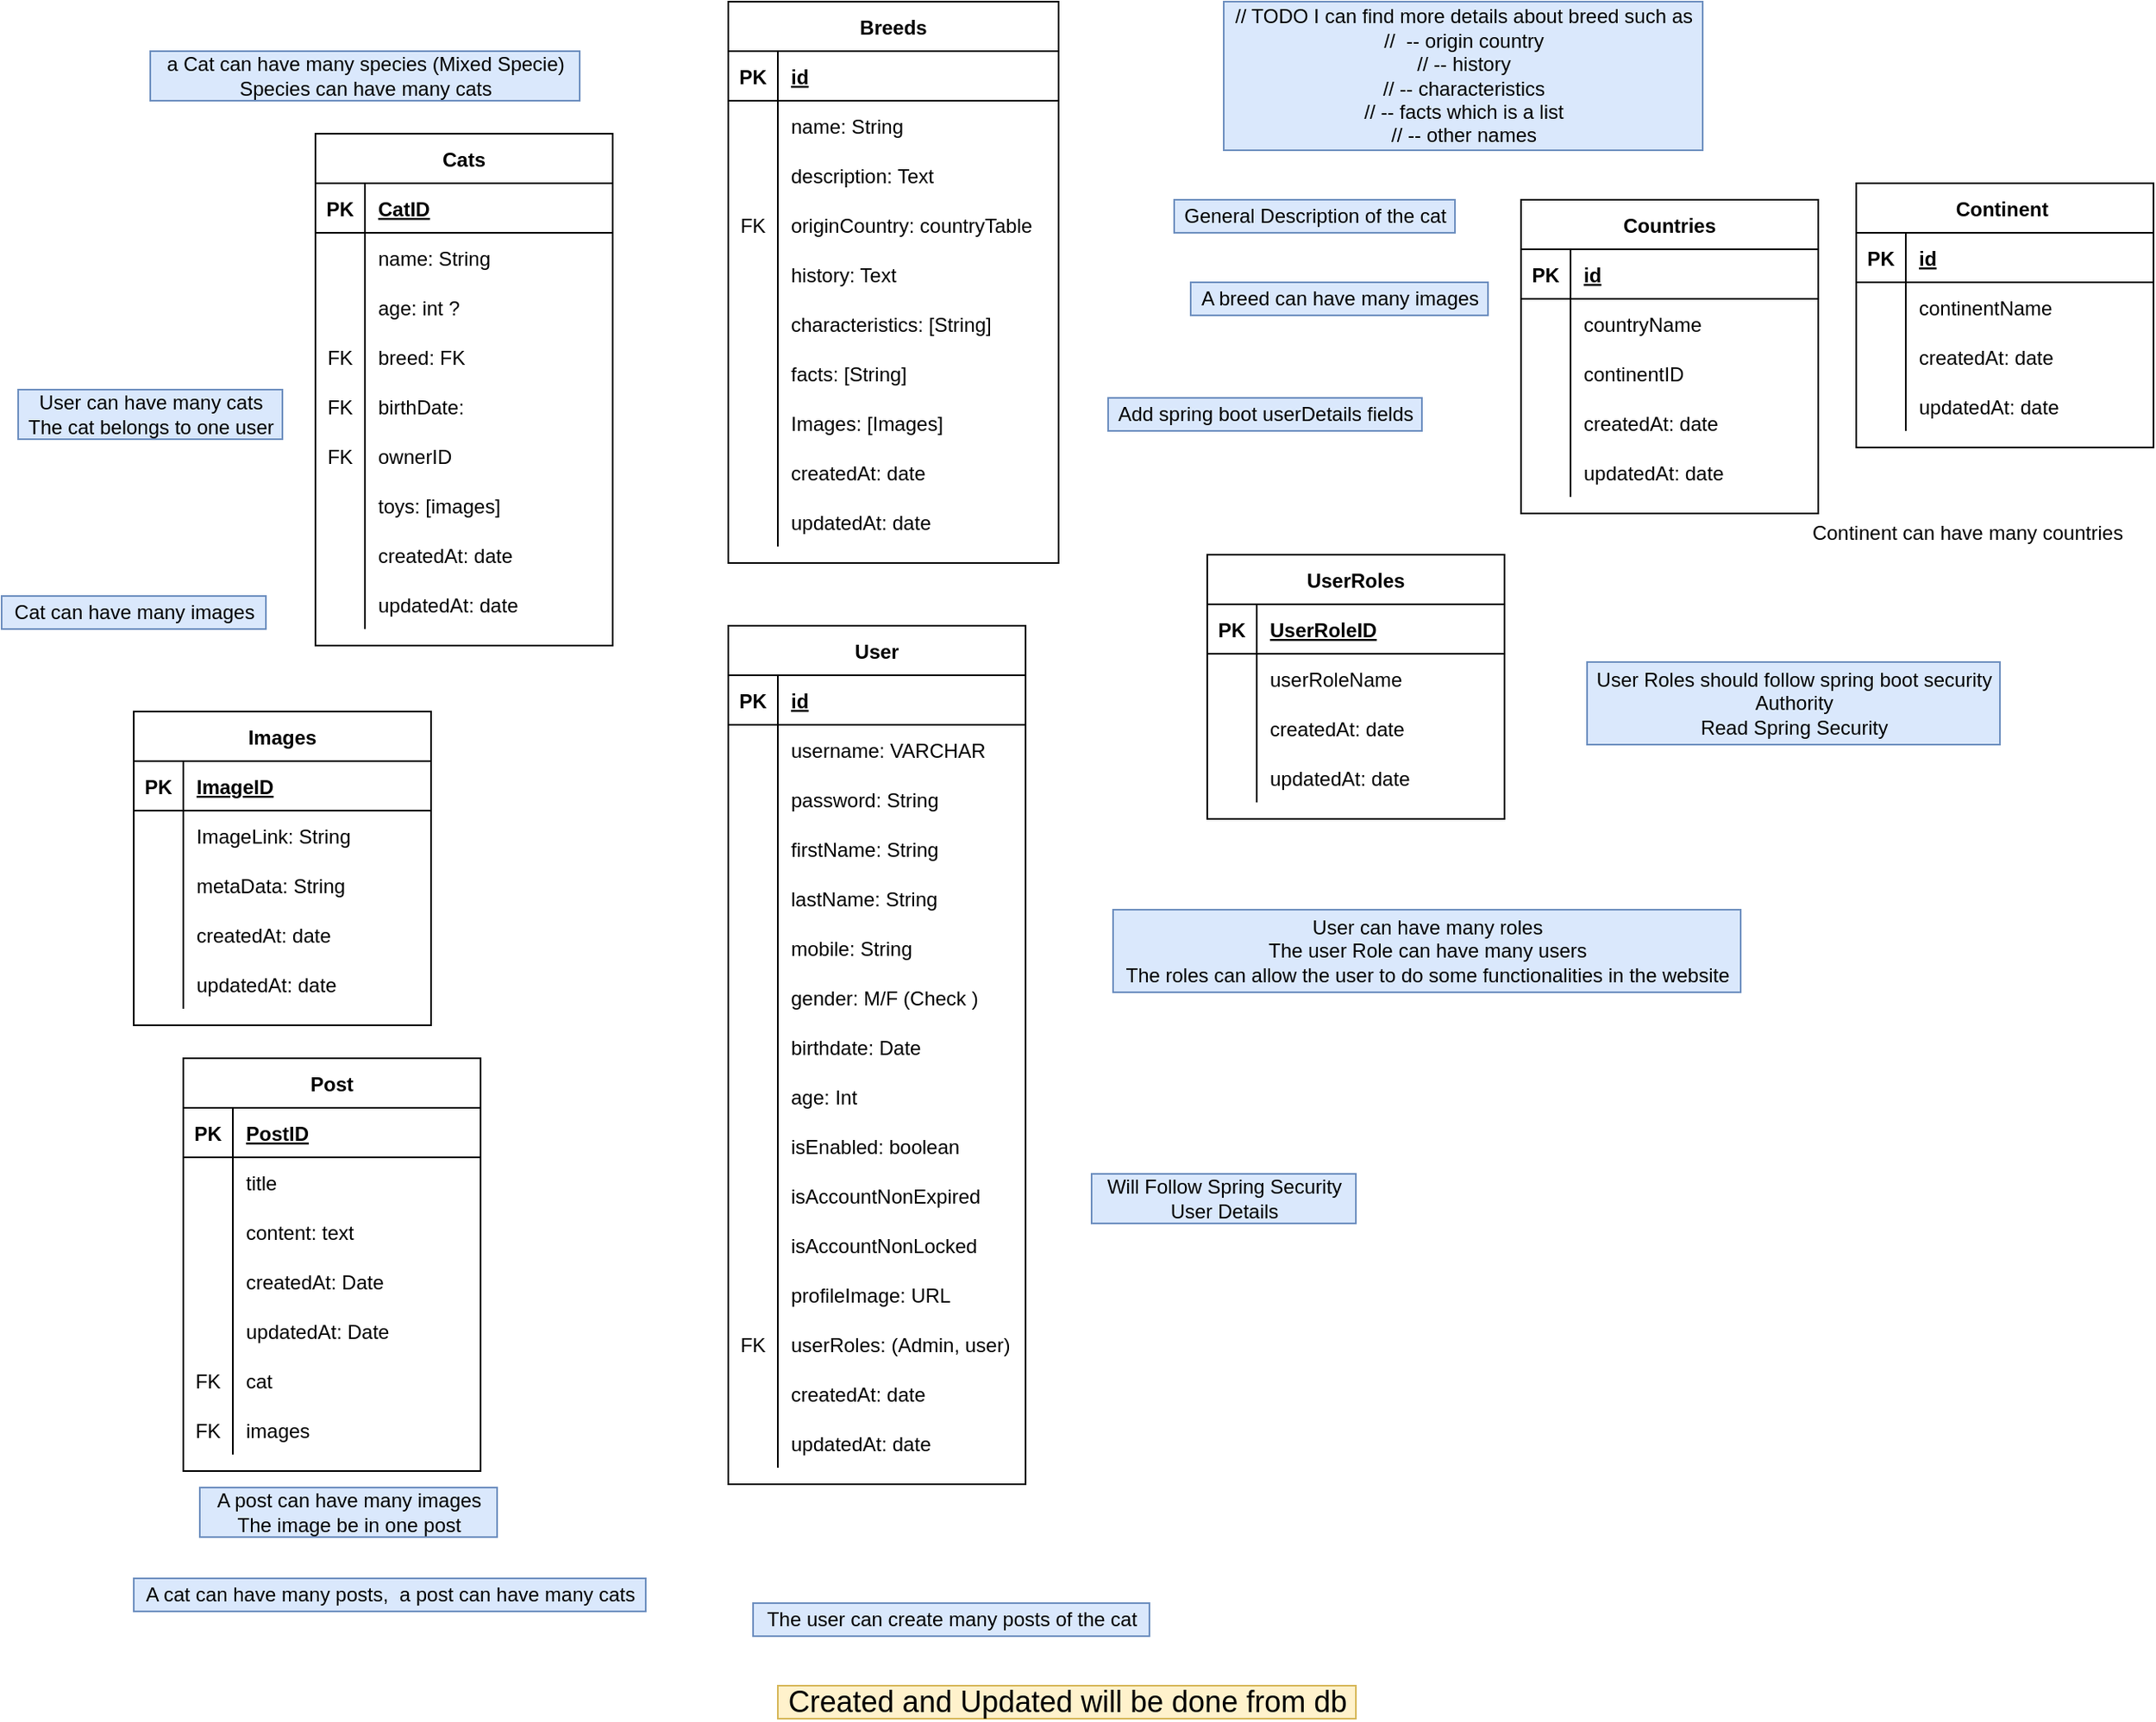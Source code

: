 <mxfile version="17.2.4" type="device"><diagram id="R2lEEEUBdFMjLlhIrx00" name="Page-1"><mxGraphModel dx="1957" dy="854" grid="1" gridSize="10" guides="1" tooltips="1" connect="1" arrows="1" fold="1" page="1" pageScale="1" pageWidth="850" pageHeight="1100" math="0" shadow="0" extFonts="Permanent Marker^https://fonts.googleapis.com/css?family=Permanent+Marker"><root><mxCell id="0"/><mxCell id="1" parent="0"/><mxCell id="0YcDJ8X8mqou8YEP6Hod-1" value="Cats" style="shape=table;startSize=30;container=1;collapsible=1;childLayout=tableLayout;fixedRows=1;rowLines=0;fontStyle=1;align=center;resizeLast=1;" parent="1" vertex="1"><mxGeometry x="140" y="100" width="180" height="310" as="geometry"/></mxCell><mxCell id="0YcDJ8X8mqou8YEP6Hod-2" value="" style="shape=tableRow;horizontal=0;startSize=0;swimlaneHead=0;swimlaneBody=0;fillColor=none;collapsible=0;dropTarget=0;points=[[0,0.5],[1,0.5]];portConstraint=eastwest;top=0;left=0;right=0;bottom=1;" parent="0YcDJ8X8mqou8YEP6Hod-1" vertex="1"><mxGeometry y="30" width="180" height="30" as="geometry"/></mxCell><mxCell id="0YcDJ8X8mqou8YEP6Hod-3" value="PK" style="shape=partialRectangle;connectable=0;fillColor=none;top=0;left=0;bottom=0;right=0;fontStyle=1;overflow=hidden;" parent="0YcDJ8X8mqou8YEP6Hod-2" vertex="1"><mxGeometry width="30" height="30" as="geometry"><mxRectangle width="30" height="30" as="alternateBounds"/></mxGeometry></mxCell><mxCell id="0YcDJ8X8mqou8YEP6Hod-4" value="CatID" style="shape=partialRectangle;connectable=0;fillColor=none;top=0;left=0;bottom=0;right=0;align=left;spacingLeft=6;fontStyle=5;overflow=hidden;" parent="0YcDJ8X8mqou8YEP6Hod-2" vertex="1"><mxGeometry x="30" width="150" height="30" as="geometry"><mxRectangle width="150" height="30" as="alternateBounds"/></mxGeometry></mxCell><mxCell id="0YcDJ8X8mqou8YEP6Hod-5" value="" style="shape=tableRow;horizontal=0;startSize=0;swimlaneHead=0;swimlaneBody=0;fillColor=none;collapsible=0;dropTarget=0;points=[[0,0.5],[1,0.5]];portConstraint=eastwest;top=0;left=0;right=0;bottom=0;" parent="0YcDJ8X8mqou8YEP6Hod-1" vertex="1"><mxGeometry y="60" width="180" height="30" as="geometry"/></mxCell><mxCell id="0YcDJ8X8mqou8YEP6Hod-6" value="" style="shape=partialRectangle;connectable=0;fillColor=none;top=0;left=0;bottom=0;right=0;editable=1;overflow=hidden;" parent="0YcDJ8X8mqou8YEP6Hod-5" vertex="1"><mxGeometry width="30" height="30" as="geometry"><mxRectangle width="30" height="30" as="alternateBounds"/></mxGeometry></mxCell><mxCell id="0YcDJ8X8mqou8YEP6Hod-7" value="name: String" style="shape=partialRectangle;connectable=0;fillColor=none;top=0;left=0;bottom=0;right=0;align=left;spacingLeft=6;overflow=hidden;" parent="0YcDJ8X8mqou8YEP6Hod-5" vertex="1"><mxGeometry x="30" width="150" height="30" as="geometry"><mxRectangle width="150" height="30" as="alternateBounds"/></mxGeometry></mxCell><mxCell id="0YcDJ8X8mqou8YEP6Hod-8" value="" style="shape=tableRow;horizontal=0;startSize=0;swimlaneHead=0;swimlaneBody=0;fillColor=none;collapsible=0;dropTarget=0;points=[[0,0.5],[1,0.5]];portConstraint=eastwest;top=0;left=0;right=0;bottom=0;" parent="0YcDJ8X8mqou8YEP6Hod-1" vertex="1"><mxGeometry y="90" width="180" height="30" as="geometry"/></mxCell><mxCell id="0YcDJ8X8mqou8YEP6Hod-9" value="" style="shape=partialRectangle;connectable=0;fillColor=none;top=0;left=0;bottom=0;right=0;editable=1;overflow=hidden;" parent="0YcDJ8X8mqou8YEP6Hod-8" vertex="1"><mxGeometry width="30" height="30" as="geometry"><mxRectangle width="30" height="30" as="alternateBounds"/></mxGeometry></mxCell><mxCell id="0YcDJ8X8mqou8YEP6Hod-10" value="age: int ?" style="shape=partialRectangle;connectable=0;fillColor=none;top=0;left=0;bottom=0;right=0;align=left;spacingLeft=6;overflow=hidden;" parent="0YcDJ8X8mqou8YEP6Hod-8" vertex="1"><mxGeometry x="30" width="150" height="30" as="geometry"><mxRectangle width="150" height="30" as="alternateBounds"/></mxGeometry></mxCell><mxCell id="0YcDJ8X8mqou8YEP6Hod-11" value="" style="shape=tableRow;horizontal=0;startSize=0;swimlaneHead=0;swimlaneBody=0;fillColor=none;collapsible=0;dropTarget=0;points=[[0,0.5],[1,0.5]];portConstraint=eastwest;top=0;left=0;right=0;bottom=0;" parent="0YcDJ8X8mqou8YEP6Hod-1" vertex="1"><mxGeometry y="120" width="180" height="30" as="geometry"/></mxCell><mxCell id="0YcDJ8X8mqou8YEP6Hod-12" value="FK" style="shape=partialRectangle;connectable=0;fillColor=none;top=0;left=0;bottom=0;right=0;editable=1;overflow=hidden;" parent="0YcDJ8X8mqou8YEP6Hod-11" vertex="1"><mxGeometry width="30" height="30" as="geometry"><mxRectangle width="30" height="30" as="alternateBounds"/></mxGeometry></mxCell><mxCell id="0YcDJ8X8mqou8YEP6Hod-13" value="breed: FK" style="shape=partialRectangle;connectable=0;fillColor=none;top=0;left=0;bottom=0;right=0;align=left;spacingLeft=6;overflow=hidden;" parent="0YcDJ8X8mqou8YEP6Hod-11" vertex="1"><mxGeometry x="30" width="150" height="30" as="geometry"><mxRectangle width="150" height="30" as="alternateBounds"/></mxGeometry></mxCell><mxCell id="0YcDJ8X8mqou8YEP6Hod-100" value="" style="shape=tableRow;horizontal=0;startSize=0;swimlaneHead=0;swimlaneBody=0;fillColor=none;collapsible=0;dropTarget=0;points=[[0,0.5],[1,0.5]];portConstraint=eastwest;top=0;left=0;right=0;bottom=0;" parent="0YcDJ8X8mqou8YEP6Hod-1" vertex="1"><mxGeometry y="150" width="180" height="30" as="geometry"/></mxCell><mxCell id="0YcDJ8X8mqou8YEP6Hod-101" value="FK" style="shape=partialRectangle;connectable=0;fillColor=none;top=0;left=0;bottom=0;right=0;editable=1;overflow=hidden;" parent="0YcDJ8X8mqou8YEP6Hod-100" vertex="1"><mxGeometry width="30" height="30" as="geometry"><mxRectangle width="30" height="30" as="alternateBounds"/></mxGeometry></mxCell><mxCell id="0YcDJ8X8mqou8YEP6Hod-102" value="birthDate:" style="shape=partialRectangle;connectable=0;fillColor=none;top=0;left=0;bottom=0;right=0;align=left;spacingLeft=6;overflow=hidden;" parent="0YcDJ8X8mqou8YEP6Hod-100" vertex="1"><mxGeometry x="30" width="150" height="30" as="geometry"><mxRectangle width="150" height="30" as="alternateBounds"/></mxGeometry></mxCell><mxCell id="0YcDJ8X8mqou8YEP6Hod-114" value="" style="shape=tableRow;horizontal=0;startSize=0;swimlaneHead=0;swimlaneBody=0;fillColor=none;collapsible=0;dropTarget=0;points=[[0,0.5],[1,0.5]];portConstraint=eastwest;top=0;left=0;right=0;bottom=0;" parent="0YcDJ8X8mqou8YEP6Hod-1" vertex="1"><mxGeometry y="180" width="180" height="30" as="geometry"/></mxCell><mxCell id="0YcDJ8X8mqou8YEP6Hod-115" value="FK" style="shape=partialRectangle;connectable=0;fillColor=none;top=0;left=0;bottom=0;right=0;editable=1;overflow=hidden;" parent="0YcDJ8X8mqou8YEP6Hod-114" vertex="1"><mxGeometry width="30" height="30" as="geometry"><mxRectangle width="30" height="30" as="alternateBounds"/></mxGeometry></mxCell><mxCell id="0YcDJ8X8mqou8YEP6Hod-116" value="ownerID" style="shape=partialRectangle;connectable=0;fillColor=none;top=0;left=0;bottom=0;right=0;align=left;spacingLeft=6;overflow=hidden;" parent="0YcDJ8X8mqou8YEP6Hod-114" vertex="1"><mxGeometry x="30" width="150" height="30" as="geometry"><mxRectangle width="150" height="30" as="alternateBounds"/></mxGeometry></mxCell><mxCell id="q5Ss8DFmrDMebMH1zld5-54" value="" style="shape=tableRow;horizontal=0;startSize=0;swimlaneHead=0;swimlaneBody=0;fillColor=none;collapsible=0;dropTarget=0;points=[[0,0.5],[1,0.5]];portConstraint=eastwest;top=0;left=0;right=0;bottom=0;" parent="0YcDJ8X8mqou8YEP6Hod-1" vertex="1"><mxGeometry y="210" width="180" height="30" as="geometry"/></mxCell><mxCell id="q5Ss8DFmrDMebMH1zld5-55" value="" style="shape=partialRectangle;connectable=0;fillColor=none;top=0;left=0;bottom=0;right=0;editable=1;overflow=hidden;" parent="q5Ss8DFmrDMebMH1zld5-54" vertex="1"><mxGeometry width="30" height="30" as="geometry"><mxRectangle width="30" height="30" as="alternateBounds"/></mxGeometry></mxCell><mxCell id="q5Ss8DFmrDMebMH1zld5-56" value="toys: [images]" style="shape=partialRectangle;connectable=0;fillColor=none;top=0;left=0;bottom=0;right=0;align=left;spacingLeft=6;overflow=hidden;" parent="q5Ss8DFmrDMebMH1zld5-54" vertex="1"><mxGeometry x="30" width="150" height="30" as="geometry"><mxRectangle width="150" height="30" as="alternateBounds"/></mxGeometry></mxCell><mxCell id="sSsNMZ6OJXT9Zvurj_Wj-4" value="" style="shape=tableRow;horizontal=0;startSize=0;swimlaneHead=0;swimlaneBody=0;fillColor=none;collapsible=0;dropTarget=0;points=[[0,0.5],[1,0.5]];portConstraint=eastwest;top=0;left=0;right=0;bottom=0;" parent="0YcDJ8X8mqou8YEP6Hod-1" vertex="1"><mxGeometry y="240" width="180" height="30" as="geometry"/></mxCell><mxCell id="sSsNMZ6OJXT9Zvurj_Wj-5" value="" style="shape=partialRectangle;connectable=0;fillColor=none;top=0;left=0;bottom=0;right=0;editable=1;overflow=hidden;" parent="sSsNMZ6OJXT9Zvurj_Wj-4" vertex="1"><mxGeometry width="30" height="30" as="geometry"><mxRectangle width="30" height="30" as="alternateBounds"/></mxGeometry></mxCell><mxCell id="sSsNMZ6OJXT9Zvurj_Wj-6" value="createdAt: date" style="shape=partialRectangle;connectable=0;fillColor=none;top=0;left=0;bottom=0;right=0;align=left;spacingLeft=6;overflow=hidden;" parent="sSsNMZ6OJXT9Zvurj_Wj-4" vertex="1"><mxGeometry x="30" width="150" height="30" as="geometry"><mxRectangle width="150" height="30" as="alternateBounds"/></mxGeometry></mxCell><mxCell id="sSsNMZ6OJXT9Zvurj_Wj-7" value="" style="shape=tableRow;horizontal=0;startSize=0;swimlaneHead=0;swimlaneBody=0;fillColor=none;collapsible=0;dropTarget=0;points=[[0,0.5],[1,0.5]];portConstraint=eastwest;top=0;left=0;right=0;bottom=0;" parent="0YcDJ8X8mqou8YEP6Hod-1" vertex="1"><mxGeometry y="270" width="180" height="30" as="geometry"/></mxCell><mxCell id="sSsNMZ6OJXT9Zvurj_Wj-8" value="" style="shape=partialRectangle;connectable=0;fillColor=none;top=0;left=0;bottom=0;right=0;editable=1;overflow=hidden;" parent="sSsNMZ6OJXT9Zvurj_Wj-7" vertex="1"><mxGeometry width="30" height="30" as="geometry"><mxRectangle width="30" height="30" as="alternateBounds"/></mxGeometry></mxCell><mxCell id="sSsNMZ6OJXT9Zvurj_Wj-9" value="updatedAt: date" style="shape=partialRectangle;connectable=0;fillColor=none;top=0;left=0;bottom=0;right=0;align=left;spacingLeft=6;overflow=hidden;" parent="sSsNMZ6OJXT9Zvurj_Wj-7" vertex="1"><mxGeometry x="30" width="150" height="30" as="geometry"><mxRectangle width="150" height="30" as="alternateBounds"/></mxGeometry></mxCell><mxCell id="0YcDJ8X8mqou8YEP6Hod-43" value="a Cat can have many species (Mixed Specie)&lt;br&gt;Species can have many cats" style="text;html=1;align=center;verticalAlign=middle;resizable=0;points=[];autosize=1;strokeColor=#6c8ebf;fillColor=#dae8fc;" parent="1" vertex="1"><mxGeometry x="40" y="50" width="260" height="30" as="geometry"/></mxCell><mxCell id="0YcDJ8X8mqou8YEP6Hod-73" value="UserRoles" style="shape=table;startSize=30;container=1;collapsible=1;childLayout=tableLayout;fixedRows=1;rowLines=0;fontStyle=1;align=center;resizeLast=1;" parent="1" vertex="1"><mxGeometry x="680" y="355" width="180" height="160" as="geometry"/></mxCell><mxCell id="0YcDJ8X8mqou8YEP6Hod-74" value="" style="shape=tableRow;horizontal=0;startSize=0;swimlaneHead=0;swimlaneBody=0;fillColor=none;collapsible=0;dropTarget=0;points=[[0,0.5],[1,0.5]];portConstraint=eastwest;top=0;left=0;right=0;bottom=1;" parent="0YcDJ8X8mqou8YEP6Hod-73" vertex="1"><mxGeometry y="30" width="180" height="30" as="geometry"/></mxCell><mxCell id="0YcDJ8X8mqou8YEP6Hod-75" value="PK" style="shape=partialRectangle;connectable=0;fillColor=none;top=0;left=0;bottom=0;right=0;fontStyle=1;overflow=hidden;" parent="0YcDJ8X8mqou8YEP6Hod-74" vertex="1"><mxGeometry width="30" height="30" as="geometry"><mxRectangle width="30" height="30" as="alternateBounds"/></mxGeometry></mxCell><mxCell id="0YcDJ8X8mqou8YEP6Hod-76" value="UserRoleID" style="shape=partialRectangle;connectable=0;fillColor=none;top=0;left=0;bottom=0;right=0;align=left;spacingLeft=6;fontStyle=5;overflow=hidden;" parent="0YcDJ8X8mqou8YEP6Hod-74" vertex="1"><mxGeometry x="30" width="150" height="30" as="geometry"><mxRectangle width="150" height="30" as="alternateBounds"/></mxGeometry></mxCell><mxCell id="0YcDJ8X8mqou8YEP6Hod-77" value="" style="shape=tableRow;horizontal=0;startSize=0;swimlaneHead=0;swimlaneBody=0;fillColor=none;collapsible=0;dropTarget=0;points=[[0,0.5],[1,0.5]];portConstraint=eastwest;top=0;left=0;right=0;bottom=0;" parent="0YcDJ8X8mqou8YEP6Hod-73" vertex="1"><mxGeometry y="60" width="180" height="30" as="geometry"/></mxCell><mxCell id="0YcDJ8X8mqou8YEP6Hod-78" value="" style="shape=partialRectangle;connectable=0;fillColor=none;top=0;left=0;bottom=0;right=0;editable=1;overflow=hidden;" parent="0YcDJ8X8mqou8YEP6Hod-77" vertex="1"><mxGeometry width="30" height="30" as="geometry"><mxRectangle width="30" height="30" as="alternateBounds"/></mxGeometry></mxCell><mxCell id="0YcDJ8X8mqou8YEP6Hod-79" value="userRoleName" style="shape=partialRectangle;connectable=0;fillColor=none;top=0;left=0;bottom=0;right=0;align=left;spacingLeft=6;overflow=hidden;" parent="0YcDJ8X8mqou8YEP6Hod-77" vertex="1"><mxGeometry x="30" width="150" height="30" as="geometry"><mxRectangle width="150" height="30" as="alternateBounds"/></mxGeometry></mxCell><mxCell id="0YcDJ8X8mqou8YEP6Hod-80" value="" style="shape=tableRow;horizontal=0;startSize=0;swimlaneHead=0;swimlaneBody=0;fillColor=none;collapsible=0;dropTarget=0;points=[[0,0.5],[1,0.5]];portConstraint=eastwest;top=0;left=0;right=0;bottom=0;" parent="0YcDJ8X8mqou8YEP6Hod-73" vertex="1"><mxGeometry y="90" width="180" height="30" as="geometry"/></mxCell><mxCell id="0YcDJ8X8mqou8YEP6Hod-81" value="" style="shape=partialRectangle;connectable=0;fillColor=none;top=0;left=0;bottom=0;right=0;editable=1;overflow=hidden;" parent="0YcDJ8X8mqou8YEP6Hod-80" vertex="1"><mxGeometry width="30" height="30" as="geometry"><mxRectangle width="30" height="30" as="alternateBounds"/></mxGeometry></mxCell><mxCell id="0YcDJ8X8mqou8YEP6Hod-82" value="createdAt: date" style="shape=partialRectangle;connectable=0;fillColor=none;top=0;left=0;bottom=0;right=0;align=left;spacingLeft=6;overflow=hidden;" parent="0YcDJ8X8mqou8YEP6Hod-80" vertex="1"><mxGeometry x="30" width="150" height="30" as="geometry"><mxRectangle width="150" height="30" as="alternateBounds"/></mxGeometry></mxCell><mxCell id="0YcDJ8X8mqou8YEP6Hod-83" value="" style="shape=tableRow;horizontal=0;startSize=0;swimlaneHead=0;swimlaneBody=0;fillColor=none;collapsible=0;dropTarget=0;points=[[0,0.5],[1,0.5]];portConstraint=eastwest;top=0;left=0;right=0;bottom=0;" parent="0YcDJ8X8mqou8YEP6Hod-73" vertex="1"><mxGeometry y="120" width="180" height="30" as="geometry"/></mxCell><mxCell id="0YcDJ8X8mqou8YEP6Hod-84" value="" style="shape=partialRectangle;connectable=0;fillColor=none;top=0;left=0;bottom=0;right=0;editable=1;overflow=hidden;" parent="0YcDJ8X8mqou8YEP6Hod-83" vertex="1"><mxGeometry width="30" height="30" as="geometry"><mxRectangle width="30" height="30" as="alternateBounds"/></mxGeometry></mxCell><mxCell id="0YcDJ8X8mqou8YEP6Hod-85" value="updatedAt: date" style="shape=partialRectangle;connectable=0;fillColor=none;top=0;left=0;bottom=0;right=0;align=left;spacingLeft=6;overflow=hidden;" parent="0YcDJ8X8mqou8YEP6Hod-83" vertex="1"><mxGeometry x="30" width="150" height="30" as="geometry"><mxRectangle width="150" height="30" as="alternateBounds"/></mxGeometry></mxCell><mxCell id="0YcDJ8X8mqou8YEP6Hod-86" value="User can have many roles&lt;br&gt;The user Role can have many users&lt;br&gt;The roles can allow the user to do some functionalities in the website" style="text;html=1;align=center;verticalAlign=middle;resizable=0;points=[];autosize=1;strokeColor=#6c8ebf;fillColor=#dae8fc;" parent="1" vertex="1"><mxGeometry x="623" y="570" width="380" height="50" as="geometry"/></mxCell><mxCell id="0YcDJ8X8mqou8YEP6Hod-87" value="Images" style="shape=table;startSize=30;container=1;collapsible=1;childLayout=tableLayout;fixedRows=1;rowLines=0;fontStyle=1;align=center;resizeLast=1;" parent="1" vertex="1"><mxGeometry x="30" y="450" width="180" height="190" as="geometry"/></mxCell><mxCell id="0YcDJ8X8mqou8YEP6Hod-88" value="" style="shape=tableRow;horizontal=0;startSize=0;swimlaneHead=0;swimlaneBody=0;fillColor=none;collapsible=0;dropTarget=0;points=[[0,0.5],[1,0.5]];portConstraint=eastwest;top=0;left=0;right=0;bottom=1;" parent="0YcDJ8X8mqou8YEP6Hod-87" vertex="1"><mxGeometry y="30" width="180" height="30" as="geometry"/></mxCell><mxCell id="0YcDJ8X8mqou8YEP6Hod-89" value="PK" style="shape=partialRectangle;connectable=0;fillColor=none;top=0;left=0;bottom=0;right=0;fontStyle=1;overflow=hidden;" parent="0YcDJ8X8mqou8YEP6Hod-88" vertex="1"><mxGeometry width="30" height="30" as="geometry"><mxRectangle width="30" height="30" as="alternateBounds"/></mxGeometry></mxCell><mxCell id="0YcDJ8X8mqou8YEP6Hod-90" value="ImageID" style="shape=partialRectangle;connectable=0;fillColor=none;top=0;left=0;bottom=0;right=0;align=left;spacingLeft=6;fontStyle=5;overflow=hidden;" parent="0YcDJ8X8mqou8YEP6Hod-88" vertex="1"><mxGeometry x="30" width="150" height="30" as="geometry"><mxRectangle width="150" height="30" as="alternateBounds"/></mxGeometry></mxCell><mxCell id="0YcDJ8X8mqou8YEP6Hod-91" value="" style="shape=tableRow;horizontal=0;startSize=0;swimlaneHead=0;swimlaneBody=0;fillColor=none;collapsible=0;dropTarget=0;points=[[0,0.5],[1,0.5]];portConstraint=eastwest;top=0;left=0;right=0;bottom=0;" parent="0YcDJ8X8mqou8YEP6Hod-87" vertex="1"><mxGeometry y="60" width="180" height="30" as="geometry"/></mxCell><mxCell id="0YcDJ8X8mqou8YEP6Hod-92" value="" style="shape=partialRectangle;connectable=0;fillColor=none;top=0;left=0;bottom=0;right=0;editable=1;overflow=hidden;" parent="0YcDJ8X8mqou8YEP6Hod-91" vertex="1"><mxGeometry width="30" height="30" as="geometry"><mxRectangle width="30" height="30" as="alternateBounds"/></mxGeometry></mxCell><mxCell id="0YcDJ8X8mqou8YEP6Hod-93" value="ImageLink: String" style="shape=partialRectangle;connectable=0;fillColor=none;top=0;left=0;bottom=0;right=0;align=left;spacingLeft=6;overflow=hidden;" parent="0YcDJ8X8mqou8YEP6Hod-91" vertex="1"><mxGeometry x="30" width="150" height="30" as="geometry"><mxRectangle width="150" height="30" as="alternateBounds"/></mxGeometry></mxCell><mxCell id="0YcDJ8X8mqou8YEP6Hod-94" value="" style="shape=tableRow;horizontal=0;startSize=0;swimlaneHead=0;swimlaneBody=0;fillColor=none;collapsible=0;dropTarget=0;points=[[0,0.5],[1,0.5]];portConstraint=eastwest;top=0;left=0;right=0;bottom=0;" parent="0YcDJ8X8mqou8YEP6Hod-87" vertex="1"><mxGeometry y="90" width="180" height="30" as="geometry"/></mxCell><mxCell id="0YcDJ8X8mqou8YEP6Hod-95" value="" style="shape=partialRectangle;connectable=0;fillColor=none;top=0;left=0;bottom=0;right=0;editable=1;overflow=hidden;" parent="0YcDJ8X8mqou8YEP6Hod-94" vertex="1"><mxGeometry width="30" height="30" as="geometry"><mxRectangle width="30" height="30" as="alternateBounds"/></mxGeometry></mxCell><mxCell id="0YcDJ8X8mqou8YEP6Hod-96" value="metaData: String" style="shape=partialRectangle;connectable=0;fillColor=none;top=0;left=0;bottom=0;right=0;align=left;spacingLeft=6;overflow=hidden;" parent="0YcDJ8X8mqou8YEP6Hod-94" vertex="1"><mxGeometry x="30" width="150" height="30" as="geometry"><mxRectangle width="150" height="30" as="alternateBounds"/></mxGeometry></mxCell><mxCell id="0YcDJ8X8mqou8YEP6Hod-97" value="" style="shape=tableRow;horizontal=0;startSize=0;swimlaneHead=0;swimlaneBody=0;fillColor=none;collapsible=0;dropTarget=0;points=[[0,0.5],[1,0.5]];portConstraint=eastwest;top=0;left=0;right=0;bottom=0;" parent="0YcDJ8X8mqou8YEP6Hod-87" vertex="1"><mxGeometry y="120" width="180" height="30" as="geometry"/></mxCell><mxCell id="0YcDJ8X8mqou8YEP6Hod-98" value="" style="shape=partialRectangle;connectable=0;fillColor=none;top=0;left=0;bottom=0;right=0;editable=1;overflow=hidden;" parent="0YcDJ8X8mqou8YEP6Hod-97" vertex="1"><mxGeometry width="30" height="30" as="geometry"><mxRectangle width="30" height="30" as="alternateBounds"/></mxGeometry></mxCell><mxCell id="0YcDJ8X8mqou8YEP6Hod-99" value="createdAt: date" style="shape=partialRectangle;connectable=0;fillColor=none;top=0;left=0;bottom=0;right=0;align=left;spacingLeft=6;overflow=hidden;" parent="0YcDJ8X8mqou8YEP6Hod-97" vertex="1"><mxGeometry x="30" width="150" height="30" as="geometry"><mxRectangle width="150" height="30" as="alternateBounds"/></mxGeometry></mxCell><mxCell id="sSsNMZ6OJXT9Zvurj_Wj-24" value="" style="shape=tableRow;horizontal=0;startSize=0;swimlaneHead=0;swimlaneBody=0;fillColor=none;collapsible=0;dropTarget=0;points=[[0,0.5],[1,0.5]];portConstraint=eastwest;top=0;left=0;right=0;bottom=0;" parent="0YcDJ8X8mqou8YEP6Hod-87" vertex="1"><mxGeometry y="150" width="180" height="30" as="geometry"/></mxCell><mxCell id="sSsNMZ6OJXT9Zvurj_Wj-25" value="" style="shape=partialRectangle;connectable=0;fillColor=none;top=0;left=0;bottom=0;right=0;editable=1;overflow=hidden;" parent="sSsNMZ6OJXT9Zvurj_Wj-24" vertex="1"><mxGeometry width="30" height="30" as="geometry"><mxRectangle width="30" height="30" as="alternateBounds"/></mxGeometry></mxCell><mxCell id="sSsNMZ6OJXT9Zvurj_Wj-26" value="updatedAt: date" style="shape=partialRectangle;connectable=0;fillColor=none;top=0;left=0;bottom=0;right=0;align=left;spacingLeft=6;overflow=hidden;" parent="sSsNMZ6OJXT9Zvurj_Wj-24" vertex="1"><mxGeometry x="30" width="150" height="30" as="geometry"><mxRectangle width="150" height="30" as="alternateBounds"/></mxGeometry></mxCell><mxCell id="0YcDJ8X8mqou8YEP6Hod-112" value="General Description of the cat" style="text;html=1;align=center;verticalAlign=middle;resizable=0;points=[];autosize=1;strokeColor=#6c8ebf;fillColor=#dae8fc;" parent="1" vertex="1"><mxGeometry x="660" y="140" width="170" height="20" as="geometry"/></mxCell><mxCell id="0YcDJ8X8mqou8YEP6Hod-113" value="User can have many cats&lt;br&gt;The cat belongs to one user" style="text;html=1;align=center;verticalAlign=middle;resizable=0;points=[];autosize=1;strokeColor=#6c8ebf;fillColor=#dae8fc;" parent="1" vertex="1"><mxGeometry x="-40" y="255" width="160" height="30" as="geometry"/></mxCell><mxCell id="0YcDJ8X8mqou8YEP6Hod-117" value="Cat can have many images" style="text;html=1;align=center;verticalAlign=middle;resizable=0;points=[];autosize=1;strokeColor=#6c8ebf;fillColor=#dae8fc;" parent="1" vertex="1"><mxGeometry x="-50" y="380" width="160" height="20" as="geometry"/></mxCell><mxCell id="0YcDJ8X8mqou8YEP6Hod-118" value="Post" style="shape=table;startSize=30;container=1;collapsible=1;childLayout=tableLayout;fixedRows=1;rowLines=0;fontStyle=1;align=center;resizeLast=1;" parent="1" vertex="1"><mxGeometry x="60" y="660" width="180" height="250" as="geometry"/></mxCell><mxCell id="0YcDJ8X8mqou8YEP6Hod-119" value="" style="shape=tableRow;horizontal=0;startSize=0;swimlaneHead=0;swimlaneBody=0;fillColor=none;collapsible=0;dropTarget=0;points=[[0,0.5],[1,0.5]];portConstraint=eastwest;top=0;left=0;right=0;bottom=1;" parent="0YcDJ8X8mqou8YEP6Hod-118" vertex="1"><mxGeometry y="30" width="180" height="30" as="geometry"/></mxCell><mxCell id="0YcDJ8X8mqou8YEP6Hod-120" value="PK" style="shape=partialRectangle;connectable=0;fillColor=none;top=0;left=0;bottom=0;right=0;fontStyle=1;overflow=hidden;" parent="0YcDJ8X8mqou8YEP6Hod-119" vertex="1"><mxGeometry width="30" height="30" as="geometry"><mxRectangle width="30" height="30" as="alternateBounds"/></mxGeometry></mxCell><mxCell id="0YcDJ8X8mqou8YEP6Hod-121" value="PostID" style="shape=partialRectangle;connectable=0;fillColor=none;top=0;left=0;bottom=0;right=0;align=left;spacingLeft=6;fontStyle=5;overflow=hidden;" parent="0YcDJ8X8mqou8YEP6Hod-119" vertex="1"><mxGeometry x="30" width="150" height="30" as="geometry"><mxRectangle width="150" height="30" as="alternateBounds"/></mxGeometry></mxCell><mxCell id="0YcDJ8X8mqou8YEP6Hod-122" value="" style="shape=tableRow;horizontal=0;startSize=0;swimlaneHead=0;swimlaneBody=0;fillColor=none;collapsible=0;dropTarget=0;points=[[0,0.5],[1,0.5]];portConstraint=eastwest;top=0;left=0;right=0;bottom=0;" parent="0YcDJ8X8mqou8YEP6Hod-118" vertex="1"><mxGeometry y="60" width="180" height="30" as="geometry"/></mxCell><mxCell id="0YcDJ8X8mqou8YEP6Hod-123" value="" style="shape=partialRectangle;connectable=0;fillColor=none;top=0;left=0;bottom=0;right=0;editable=1;overflow=hidden;" parent="0YcDJ8X8mqou8YEP6Hod-122" vertex="1"><mxGeometry width="30" height="30" as="geometry"><mxRectangle width="30" height="30" as="alternateBounds"/></mxGeometry></mxCell><mxCell id="0YcDJ8X8mqou8YEP6Hod-124" value="title" style="shape=partialRectangle;connectable=0;fillColor=none;top=0;left=0;bottom=0;right=0;align=left;spacingLeft=6;overflow=hidden;" parent="0YcDJ8X8mqou8YEP6Hod-122" vertex="1"><mxGeometry x="30" width="150" height="30" as="geometry"><mxRectangle width="150" height="30" as="alternateBounds"/></mxGeometry></mxCell><mxCell id="0YcDJ8X8mqou8YEP6Hod-125" value="" style="shape=tableRow;horizontal=0;startSize=0;swimlaneHead=0;swimlaneBody=0;fillColor=none;collapsible=0;dropTarget=0;points=[[0,0.5],[1,0.5]];portConstraint=eastwest;top=0;left=0;right=0;bottom=0;" parent="0YcDJ8X8mqou8YEP6Hod-118" vertex="1"><mxGeometry y="90" width="180" height="30" as="geometry"/></mxCell><mxCell id="0YcDJ8X8mqou8YEP6Hod-126" value="" style="shape=partialRectangle;connectable=0;fillColor=none;top=0;left=0;bottom=0;right=0;editable=1;overflow=hidden;" parent="0YcDJ8X8mqou8YEP6Hod-125" vertex="1"><mxGeometry width="30" height="30" as="geometry"><mxRectangle width="30" height="30" as="alternateBounds"/></mxGeometry></mxCell><mxCell id="0YcDJ8X8mqou8YEP6Hod-127" value="content: text" style="shape=partialRectangle;connectable=0;fillColor=none;top=0;left=0;bottom=0;right=0;align=left;spacingLeft=6;overflow=hidden;" parent="0YcDJ8X8mqou8YEP6Hod-125" vertex="1"><mxGeometry x="30" width="150" height="30" as="geometry"><mxRectangle width="150" height="30" as="alternateBounds"/></mxGeometry></mxCell><mxCell id="0YcDJ8X8mqou8YEP6Hod-128" value="" style="shape=tableRow;horizontal=0;startSize=0;swimlaneHead=0;swimlaneBody=0;fillColor=none;collapsible=0;dropTarget=0;points=[[0,0.5],[1,0.5]];portConstraint=eastwest;top=0;left=0;right=0;bottom=0;" parent="0YcDJ8X8mqou8YEP6Hod-118" vertex="1"><mxGeometry y="120" width="180" height="30" as="geometry"/></mxCell><mxCell id="0YcDJ8X8mqou8YEP6Hod-129" value="" style="shape=partialRectangle;connectable=0;fillColor=none;top=0;left=0;bottom=0;right=0;editable=1;overflow=hidden;" parent="0YcDJ8X8mqou8YEP6Hod-128" vertex="1"><mxGeometry width="30" height="30" as="geometry"><mxRectangle width="30" height="30" as="alternateBounds"/></mxGeometry></mxCell><mxCell id="0YcDJ8X8mqou8YEP6Hod-130" value="createdAt: Date" style="shape=partialRectangle;connectable=0;fillColor=none;top=0;left=0;bottom=0;right=0;align=left;spacingLeft=6;overflow=hidden;" parent="0YcDJ8X8mqou8YEP6Hod-128" vertex="1"><mxGeometry x="30" width="150" height="30" as="geometry"><mxRectangle width="150" height="30" as="alternateBounds"/></mxGeometry></mxCell><mxCell id="0YcDJ8X8mqou8YEP6Hod-131" value="" style="shape=tableRow;horizontal=0;startSize=0;swimlaneHead=0;swimlaneBody=0;fillColor=none;collapsible=0;dropTarget=0;points=[[0,0.5],[1,0.5]];portConstraint=eastwest;top=0;left=0;right=0;bottom=0;" parent="0YcDJ8X8mqou8YEP6Hod-118" vertex="1"><mxGeometry y="150" width="180" height="30" as="geometry"/></mxCell><mxCell id="0YcDJ8X8mqou8YEP6Hod-132" value="" style="shape=partialRectangle;connectable=0;fillColor=none;top=0;left=0;bottom=0;right=0;editable=1;overflow=hidden;" parent="0YcDJ8X8mqou8YEP6Hod-131" vertex="1"><mxGeometry width="30" height="30" as="geometry"><mxRectangle width="30" height="30" as="alternateBounds"/></mxGeometry></mxCell><mxCell id="0YcDJ8X8mqou8YEP6Hod-133" value="updatedAt: Date" style="shape=partialRectangle;connectable=0;fillColor=none;top=0;left=0;bottom=0;right=0;align=left;spacingLeft=6;overflow=hidden;" parent="0YcDJ8X8mqou8YEP6Hod-131" vertex="1"><mxGeometry x="30" width="150" height="30" as="geometry"><mxRectangle width="150" height="30" as="alternateBounds"/></mxGeometry></mxCell><mxCell id="0YcDJ8X8mqou8YEP6Hod-162" value="" style="shape=tableRow;horizontal=0;startSize=0;swimlaneHead=0;swimlaneBody=0;fillColor=none;collapsible=0;dropTarget=0;points=[[0,0.5],[1,0.5]];portConstraint=eastwest;top=0;left=0;right=0;bottom=0;" parent="0YcDJ8X8mqou8YEP6Hod-118" vertex="1"><mxGeometry y="180" width="180" height="30" as="geometry"/></mxCell><mxCell id="0YcDJ8X8mqou8YEP6Hod-163" value="FK" style="shape=partialRectangle;connectable=0;fillColor=none;top=0;left=0;bottom=0;right=0;editable=1;overflow=hidden;" parent="0YcDJ8X8mqou8YEP6Hod-162" vertex="1"><mxGeometry width="30" height="30" as="geometry"><mxRectangle width="30" height="30" as="alternateBounds"/></mxGeometry></mxCell><mxCell id="0YcDJ8X8mqou8YEP6Hod-164" value="cat" style="shape=partialRectangle;connectable=0;fillColor=none;top=0;left=0;bottom=0;right=0;align=left;spacingLeft=6;overflow=hidden;" parent="0YcDJ8X8mqou8YEP6Hod-162" vertex="1"><mxGeometry x="30" width="150" height="30" as="geometry"><mxRectangle width="150" height="30" as="alternateBounds"/></mxGeometry></mxCell><mxCell id="q5Ss8DFmrDMebMH1zld5-100" value="" style="shape=tableRow;horizontal=0;startSize=0;swimlaneHead=0;swimlaneBody=0;fillColor=none;collapsible=0;dropTarget=0;points=[[0,0.5],[1,0.5]];portConstraint=eastwest;top=0;left=0;right=0;bottom=0;" parent="0YcDJ8X8mqou8YEP6Hod-118" vertex="1"><mxGeometry y="210" width="180" height="30" as="geometry"/></mxCell><mxCell id="q5Ss8DFmrDMebMH1zld5-101" value="FK" style="shape=partialRectangle;connectable=0;fillColor=none;top=0;left=0;bottom=0;right=0;editable=1;overflow=hidden;" parent="q5Ss8DFmrDMebMH1zld5-100" vertex="1"><mxGeometry width="30" height="30" as="geometry"><mxRectangle width="30" height="30" as="alternateBounds"/></mxGeometry></mxCell><mxCell id="q5Ss8DFmrDMebMH1zld5-102" value="images" style="shape=partialRectangle;connectable=0;fillColor=none;top=0;left=0;bottom=0;right=0;align=left;spacingLeft=6;overflow=hidden;" parent="q5Ss8DFmrDMebMH1zld5-100" vertex="1"><mxGeometry x="30" width="150" height="30" as="geometry"><mxRectangle width="150" height="30" as="alternateBounds"/></mxGeometry></mxCell><mxCell id="0YcDJ8X8mqou8YEP6Hod-134" value="The user can create many posts of the cat" style="text;html=1;align=center;verticalAlign=middle;resizable=0;points=[];autosize=1;strokeColor=#6c8ebf;fillColor=#dae8fc;" parent="1" vertex="1"><mxGeometry x="405" y="990" width="240" height="20" as="geometry"/></mxCell><mxCell id="0YcDJ8X8mqou8YEP6Hod-166" value="A post can have many images&lt;br&gt;The image be in one post" style="text;html=1;align=center;verticalAlign=middle;resizable=0;points=[];autosize=1;strokeColor=#6c8ebf;fillColor=#dae8fc;" parent="1" vertex="1"><mxGeometry x="70" y="920" width="180" height="30" as="geometry"/></mxCell><mxCell id="0YcDJ8X8mqou8YEP6Hod-167" value="A breed can have many images" style="text;html=1;align=center;verticalAlign=middle;resizable=0;points=[];autosize=1;strokeColor=#6c8ebf;fillColor=#dae8fc;" parent="1" vertex="1"><mxGeometry x="670" y="190" width="180" height="20" as="geometry"/></mxCell><mxCell id="q5Ss8DFmrDMebMH1zld5-1" value="Breeds" style="shape=table;startSize=30;container=1;collapsible=1;childLayout=tableLayout;fixedRows=1;rowLines=0;fontStyle=1;align=center;resizeLast=1;" parent="1" vertex="1"><mxGeometry x="390" y="20" width="200" height="340" as="geometry"/></mxCell><mxCell id="q5Ss8DFmrDMebMH1zld5-2" value="" style="shape=tableRow;horizontal=0;startSize=0;swimlaneHead=0;swimlaneBody=0;fillColor=none;collapsible=0;dropTarget=0;points=[[0,0.5],[1,0.5]];portConstraint=eastwest;top=0;left=0;right=0;bottom=1;" parent="q5Ss8DFmrDMebMH1zld5-1" vertex="1"><mxGeometry y="30" width="200" height="30" as="geometry"/></mxCell><mxCell id="q5Ss8DFmrDMebMH1zld5-3" value="PK" style="shape=partialRectangle;connectable=0;fillColor=none;top=0;left=0;bottom=0;right=0;fontStyle=1;overflow=hidden;" parent="q5Ss8DFmrDMebMH1zld5-2" vertex="1"><mxGeometry width="30" height="30" as="geometry"><mxRectangle width="30" height="30" as="alternateBounds"/></mxGeometry></mxCell><mxCell id="q5Ss8DFmrDMebMH1zld5-4" value="id" style="shape=partialRectangle;connectable=0;fillColor=none;top=0;left=0;bottom=0;right=0;align=left;spacingLeft=6;fontStyle=5;overflow=hidden;" parent="q5Ss8DFmrDMebMH1zld5-2" vertex="1"><mxGeometry x="30" width="170" height="30" as="geometry"><mxRectangle width="170" height="30" as="alternateBounds"/></mxGeometry></mxCell><mxCell id="q5Ss8DFmrDMebMH1zld5-5" value="" style="shape=tableRow;horizontal=0;startSize=0;swimlaneHead=0;swimlaneBody=0;fillColor=none;collapsible=0;dropTarget=0;points=[[0,0.5],[1,0.5]];portConstraint=eastwest;top=0;left=0;right=0;bottom=0;" parent="q5Ss8DFmrDMebMH1zld5-1" vertex="1"><mxGeometry y="60" width="200" height="30" as="geometry"/></mxCell><mxCell id="q5Ss8DFmrDMebMH1zld5-6" value="" style="shape=partialRectangle;connectable=0;fillColor=none;top=0;left=0;bottom=0;right=0;editable=1;overflow=hidden;" parent="q5Ss8DFmrDMebMH1zld5-5" vertex="1"><mxGeometry width="30" height="30" as="geometry"><mxRectangle width="30" height="30" as="alternateBounds"/></mxGeometry></mxCell><mxCell id="q5Ss8DFmrDMebMH1zld5-7" value="name: String" style="shape=partialRectangle;connectable=0;fillColor=none;top=0;left=0;bottom=0;right=0;align=left;spacingLeft=6;overflow=hidden;" parent="q5Ss8DFmrDMebMH1zld5-5" vertex="1"><mxGeometry x="30" width="170" height="30" as="geometry"><mxRectangle width="170" height="30" as="alternateBounds"/></mxGeometry></mxCell><mxCell id="q5Ss8DFmrDMebMH1zld5-8" value="" style="shape=tableRow;horizontal=0;startSize=0;swimlaneHead=0;swimlaneBody=0;fillColor=none;collapsible=0;dropTarget=0;points=[[0,0.5],[1,0.5]];portConstraint=eastwest;top=0;left=0;right=0;bottom=0;" parent="q5Ss8DFmrDMebMH1zld5-1" vertex="1"><mxGeometry y="90" width="200" height="30" as="geometry"/></mxCell><mxCell id="q5Ss8DFmrDMebMH1zld5-9" value="" style="shape=partialRectangle;connectable=0;fillColor=none;top=0;left=0;bottom=0;right=0;editable=1;overflow=hidden;" parent="q5Ss8DFmrDMebMH1zld5-8" vertex="1"><mxGeometry width="30" height="30" as="geometry"><mxRectangle width="30" height="30" as="alternateBounds"/></mxGeometry></mxCell><mxCell id="q5Ss8DFmrDMebMH1zld5-10" value="description: Text" style="shape=partialRectangle;connectable=0;fillColor=none;top=0;left=0;bottom=0;right=0;align=left;spacingLeft=6;overflow=hidden;" parent="q5Ss8DFmrDMebMH1zld5-8" vertex="1"><mxGeometry x="30" width="170" height="30" as="geometry"><mxRectangle width="170" height="30" as="alternateBounds"/></mxGeometry></mxCell><mxCell id="q5Ss8DFmrDMebMH1zld5-11" value="" style="shape=tableRow;horizontal=0;startSize=0;swimlaneHead=0;swimlaneBody=0;fillColor=none;collapsible=0;dropTarget=0;points=[[0,0.5],[1,0.5]];portConstraint=eastwest;top=0;left=0;right=0;bottom=0;" parent="q5Ss8DFmrDMebMH1zld5-1" vertex="1"><mxGeometry y="120" width="200" height="30" as="geometry"/></mxCell><mxCell id="q5Ss8DFmrDMebMH1zld5-12" value="FK" style="shape=partialRectangle;connectable=0;fillColor=none;top=0;left=0;bottom=0;right=0;editable=1;overflow=hidden;" parent="q5Ss8DFmrDMebMH1zld5-11" vertex="1"><mxGeometry width="30" height="30" as="geometry"><mxRectangle width="30" height="30" as="alternateBounds"/></mxGeometry></mxCell><mxCell id="q5Ss8DFmrDMebMH1zld5-13" value="originCountry: countryTable" style="shape=partialRectangle;connectable=0;fillColor=none;top=0;left=0;bottom=0;right=0;align=left;spacingLeft=6;overflow=hidden;" parent="q5Ss8DFmrDMebMH1zld5-11" vertex="1"><mxGeometry x="30" width="170" height="30" as="geometry"><mxRectangle width="170" height="30" as="alternateBounds"/></mxGeometry></mxCell><mxCell id="q5Ss8DFmrDMebMH1zld5-57" value="" style="shape=tableRow;horizontal=0;startSize=0;swimlaneHead=0;swimlaneBody=0;fillColor=none;collapsible=0;dropTarget=0;points=[[0,0.5],[1,0.5]];portConstraint=eastwest;top=0;left=0;right=0;bottom=0;" parent="q5Ss8DFmrDMebMH1zld5-1" vertex="1"><mxGeometry y="150" width="200" height="30" as="geometry"/></mxCell><mxCell id="q5Ss8DFmrDMebMH1zld5-58" value="" style="shape=partialRectangle;connectable=0;fillColor=none;top=0;left=0;bottom=0;right=0;editable=1;overflow=hidden;" parent="q5Ss8DFmrDMebMH1zld5-57" vertex="1"><mxGeometry width="30" height="30" as="geometry"><mxRectangle width="30" height="30" as="alternateBounds"/></mxGeometry></mxCell><mxCell id="q5Ss8DFmrDMebMH1zld5-59" value="history: Text" style="shape=partialRectangle;connectable=0;fillColor=none;top=0;left=0;bottom=0;right=0;align=left;spacingLeft=6;overflow=hidden;" parent="q5Ss8DFmrDMebMH1zld5-57" vertex="1"><mxGeometry x="30" width="170" height="30" as="geometry"><mxRectangle width="170" height="30" as="alternateBounds"/></mxGeometry></mxCell><mxCell id="q5Ss8DFmrDMebMH1zld5-60" value="" style="shape=tableRow;horizontal=0;startSize=0;swimlaneHead=0;swimlaneBody=0;fillColor=none;collapsible=0;dropTarget=0;points=[[0,0.5],[1,0.5]];portConstraint=eastwest;top=0;left=0;right=0;bottom=0;" parent="q5Ss8DFmrDMebMH1zld5-1" vertex="1"><mxGeometry y="180" width="200" height="30" as="geometry"/></mxCell><mxCell id="q5Ss8DFmrDMebMH1zld5-61" value="" style="shape=partialRectangle;connectable=0;fillColor=none;top=0;left=0;bottom=0;right=0;editable=1;overflow=hidden;" parent="q5Ss8DFmrDMebMH1zld5-60" vertex="1"><mxGeometry width="30" height="30" as="geometry"><mxRectangle width="30" height="30" as="alternateBounds"/></mxGeometry></mxCell><mxCell id="q5Ss8DFmrDMebMH1zld5-62" value="characteristics: [String]" style="shape=partialRectangle;connectable=0;fillColor=none;top=0;left=0;bottom=0;right=0;align=left;spacingLeft=6;overflow=hidden;" parent="q5Ss8DFmrDMebMH1zld5-60" vertex="1"><mxGeometry x="30" width="170" height="30" as="geometry"><mxRectangle width="170" height="30" as="alternateBounds"/></mxGeometry></mxCell><mxCell id="q5Ss8DFmrDMebMH1zld5-63" value="" style="shape=tableRow;horizontal=0;startSize=0;swimlaneHead=0;swimlaneBody=0;fillColor=none;collapsible=0;dropTarget=0;points=[[0,0.5],[1,0.5]];portConstraint=eastwest;top=0;left=0;right=0;bottom=0;" parent="q5Ss8DFmrDMebMH1zld5-1" vertex="1"><mxGeometry y="210" width="200" height="30" as="geometry"/></mxCell><mxCell id="q5Ss8DFmrDMebMH1zld5-64" value="" style="shape=partialRectangle;connectable=0;fillColor=none;top=0;left=0;bottom=0;right=0;editable=1;overflow=hidden;" parent="q5Ss8DFmrDMebMH1zld5-63" vertex="1"><mxGeometry width="30" height="30" as="geometry"><mxRectangle width="30" height="30" as="alternateBounds"/></mxGeometry></mxCell><mxCell id="q5Ss8DFmrDMebMH1zld5-65" value="facts: [String]" style="shape=partialRectangle;connectable=0;fillColor=none;top=0;left=0;bottom=0;right=0;align=left;spacingLeft=6;overflow=hidden;" parent="q5Ss8DFmrDMebMH1zld5-63" vertex="1"><mxGeometry x="30" width="170" height="30" as="geometry"><mxRectangle width="170" height="30" as="alternateBounds"/></mxGeometry></mxCell><mxCell id="q5Ss8DFmrDMebMH1zld5-92" value="" style="shape=tableRow;horizontal=0;startSize=0;swimlaneHead=0;swimlaneBody=0;fillColor=none;collapsible=0;dropTarget=0;points=[[0,0.5],[1,0.5]];portConstraint=eastwest;top=0;left=0;right=0;bottom=0;" parent="q5Ss8DFmrDMebMH1zld5-1" vertex="1"><mxGeometry y="240" width="200" height="30" as="geometry"/></mxCell><mxCell id="q5Ss8DFmrDMebMH1zld5-93" value="" style="shape=partialRectangle;connectable=0;fillColor=none;top=0;left=0;bottom=0;right=0;editable=1;overflow=hidden;" parent="q5Ss8DFmrDMebMH1zld5-92" vertex="1"><mxGeometry width="30" height="30" as="geometry"><mxRectangle width="30" height="30" as="alternateBounds"/></mxGeometry></mxCell><mxCell id="q5Ss8DFmrDMebMH1zld5-94" value="Images: [Images]" style="shape=partialRectangle;connectable=0;fillColor=none;top=0;left=0;bottom=0;right=0;align=left;spacingLeft=6;overflow=hidden;" parent="q5Ss8DFmrDMebMH1zld5-92" vertex="1"><mxGeometry x="30" width="170" height="30" as="geometry"><mxRectangle width="170" height="30" as="alternateBounds"/></mxGeometry></mxCell><mxCell id="sSsNMZ6OJXT9Zvurj_Wj-10" value="" style="shape=tableRow;horizontal=0;startSize=0;swimlaneHead=0;swimlaneBody=0;fillColor=none;collapsible=0;dropTarget=0;points=[[0,0.5],[1,0.5]];portConstraint=eastwest;top=0;left=0;right=0;bottom=0;" parent="q5Ss8DFmrDMebMH1zld5-1" vertex="1"><mxGeometry y="270" width="200" height="30" as="geometry"/></mxCell><mxCell id="sSsNMZ6OJXT9Zvurj_Wj-11" value="" style="shape=partialRectangle;connectable=0;fillColor=none;top=0;left=0;bottom=0;right=0;editable=1;overflow=hidden;" parent="sSsNMZ6OJXT9Zvurj_Wj-10" vertex="1"><mxGeometry width="30" height="30" as="geometry"><mxRectangle width="30" height="30" as="alternateBounds"/></mxGeometry></mxCell><mxCell id="sSsNMZ6OJXT9Zvurj_Wj-12" value="createdAt: date" style="shape=partialRectangle;connectable=0;fillColor=none;top=0;left=0;bottom=0;right=0;align=left;spacingLeft=6;overflow=hidden;" parent="sSsNMZ6OJXT9Zvurj_Wj-10" vertex="1"><mxGeometry x="30" width="170" height="30" as="geometry"><mxRectangle width="170" height="30" as="alternateBounds"/></mxGeometry></mxCell><mxCell id="sSsNMZ6OJXT9Zvurj_Wj-13" value="" style="shape=tableRow;horizontal=0;startSize=0;swimlaneHead=0;swimlaneBody=0;fillColor=none;collapsible=0;dropTarget=0;points=[[0,0.5],[1,0.5]];portConstraint=eastwest;top=0;left=0;right=0;bottom=0;" parent="q5Ss8DFmrDMebMH1zld5-1" vertex="1"><mxGeometry y="300" width="200" height="30" as="geometry"/></mxCell><mxCell id="sSsNMZ6OJXT9Zvurj_Wj-14" value="" style="shape=partialRectangle;connectable=0;fillColor=none;top=0;left=0;bottom=0;right=0;editable=1;overflow=hidden;" parent="sSsNMZ6OJXT9Zvurj_Wj-13" vertex="1"><mxGeometry width="30" height="30" as="geometry"><mxRectangle width="30" height="30" as="alternateBounds"/></mxGeometry></mxCell><mxCell id="sSsNMZ6OJXT9Zvurj_Wj-15" value="updatedAt: date" style="shape=partialRectangle;connectable=0;fillColor=none;top=0;left=0;bottom=0;right=0;align=left;spacingLeft=6;overflow=hidden;" parent="sSsNMZ6OJXT9Zvurj_Wj-13" vertex="1"><mxGeometry x="30" width="170" height="30" as="geometry"><mxRectangle width="170" height="30" as="alternateBounds"/></mxGeometry></mxCell><mxCell id="q5Ss8DFmrDMebMH1zld5-15" value="&lt;div&gt;// TODO I can find more details about breed such as&lt;/div&gt;&lt;div&gt;//&amp;nbsp; -- origin country&lt;/div&gt;&lt;div&gt;// -- history&lt;/div&gt;&lt;div&gt;// -- characteristics&lt;/div&gt;&lt;div&gt;// -- facts which is a list&lt;/div&gt;&lt;div&gt;// -- other names&lt;/div&gt;" style="text;html=1;align=center;verticalAlign=middle;resizable=0;points=[];autosize=1;strokeColor=#6c8ebf;fillColor=#dae8fc;fontSize=12;fontFamily=Helvetica;" parent="1" vertex="1"><mxGeometry x="690" y="20" width="290" height="90" as="geometry"/></mxCell><mxCell id="q5Ss8DFmrDMebMH1zld5-16" value="User" style="shape=table;startSize=30;container=1;collapsible=1;childLayout=tableLayout;fixedRows=1;rowLines=0;fontStyle=1;align=center;resizeLast=1;" parent="1" vertex="1"><mxGeometry x="390" y="398" width="180" height="520" as="geometry"/></mxCell><mxCell id="q5Ss8DFmrDMebMH1zld5-17" value="" style="shape=tableRow;horizontal=0;startSize=0;swimlaneHead=0;swimlaneBody=0;fillColor=none;collapsible=0;dropTarget=0;points=[[0,0.5],[1,0.5]];portConstraint=eastwest;top=0;left=0;right=0;bottom=1;" parent="q5Ss8DFmrDMebMH1zld5-16" vertex="1"><mxGeometry y="30" width="180" height="30" as="geometry"/></mxCell><mxCell id="q5Ss8DFmrDMebMH1zld5-18" value="PK" style="shape=partialRectangle;connectable=0;fillColor=none;top=0;left=0;bottom=0;right=0;fontStyle=1;overflow=hidden;" parent="q5Ss8DFmrDMebMH1zld5-17" vertex="1"><mxGeometry width="30" height="30" as="geometry"><mxRectangle width="30" height="30" as="alternateBounds"/></mxGeometry></mxCell><mxCell id="q5Ss8DFmrDMebMH1zld5-19" value="id" style="shape=partialRectangle;connectable=0;fillColor=none;top=0;left=0;bottom=0;right=0;align=left;spacingLeft=6;fontStyle=5;overflow=hidden;" parent="q5Ss8DFmrDMebMH1zld5-17" vertex="1"><mxGeometry x="30" width="150" height="30" as="geometry"><mxRectangle width="150" height="30" as="alternateBounds"/></mxGeometry></mxCell><mxCell id="q5Ss8DFmrDMebMH1zld5-20" value="" style="shape=tableRow;horizontal=0;startSize=0;swimlaneHead=0;swimlaneBody=0;fillColor=none;collapsible=0;dropTarget=0;points=[[0,0.5],[1,0.5]];portConstraint=eastwest;top=0;left=0;right=0;bottom=0;" parent="q5Ss8DFmrDMebMH1zld5-16" vertex="1"><mxGeometry y="60" width="180" height="30" as="geometry"/></mxCell><mxCell id="q5Ss8DFmrDMebMH1zld5-21" value="" style="shape=partialRectangle;connectable=0;fillColor=none;top=0;left=0;bottom=0;right=0;editable=1;overflow=hidden;" parent="q5Ss8DFmrDMebMH1zld5-20" vertex="1"><mxGeometry width="30" height="30" as="geometry"><mxRectangle width="30" height="30" as="alternateBounds"/></mxGeometry></mxCell><mxCell id="q5Ss8DFmrDMebMH1zld5-22" value="username: VARCHAR" style="shape=partialRectangle;connectable=0;fillColor=none;top=0;left=0;bottom=0;right=0;align=left;spacingLeft=6;overflow=hidden;" parent="q5Ss8DFmrDMebMH1zld5-20" vertex="1"><mxGeometry x="30" width="150" height="30" as="geometry"><mxRectangle width="150" height="30" as="alternateBounds"/></mxGeometry></mxCell><mxCell id="q5Ss8DFmrDMebMH1zld5-23" value="" style="shape=tableRow;horizontal=0;startSize=0;swimlaneHead=0;swimlaneBody=0;fillColor=none;collapsible=0;dropTarget=0;points=[[0,0.5],[1,0.5]];portConstraint=eastwest;top=0;left=0;right=0;bottom=0;" parent="q5Ss8DFmrDMebMH1zld5-16" vertex="1"><mxGeometry y="90" width="180" height="30" as="geometry"/></mxCell><mxCell id="q5Ss8DFmrDMebMH1zld5-24" value="" style="shape=partialRectangle;connectable=0;fillColor=none;top=0;left=0;bottom=0;right=0;editable=1;overflow=hidden;" parent="q5Ss8DFmrDMebMH1zld5-23" vertex="1"><mxGeometry width="30" height="30" as="geometry"><mxRectangle width="30" height="30" as="alternateBounds"/></mxGeometry></mxCell><mxCell id="q5Ss8DFmrDMebMH1zld5-25" value="password: String" style="shape=partialRectangle;connectable=0;fillColor=none;top=0;left=0;bottom=0;right=0;align=left;spacingLeft=6;overflow=hidden;" parent="q5Ss8DFmrDMebMH1zld5-23" vertex="1"><mxGeometry x="30" width="150" height="30" as="geometry"><mxRectangle width="150" height="30" as="alternateBounds"/></mxGeometry></mxCell><mxCell id="q5Ss8DFmrDMebMH1zld5-26" value="" style="shape=tableRow;horizontal=0;startSize=0;swimlaneHead=0;swimlaneBody=0;fillColor=none;collapsible=0;dropTarget=0;points=[[0,0.5],[1,0.5]];portConstraint=eastwest;top=0;left=0;right=0;bottom=0;" parent="q5Ss8DFmrDMebMH1zld5-16" vertex="1"><mxGeometry y="120" width="180" height="30" as="geometry"/></mxCell><mxCell id="q5Ss8DFmrDMebMH1zld5-27" value="" style="shape=partialRectangle;connectable=0;fillColor=none;top=0;left=0;bottom=0;right=0;editable=1;overflow=hidden;" parent="q5Ss8DFmrDMebMH1zld5-26" vertex="1"><mxGeometry width="30" height="30" as="geometry"><mxRectangle width="30" height="30" as="alternateBounds"/></mxGeometry></mxCell><mxCell id="q5Ss8DFmrDMebMH1zld5-28" value="firstName: String" style="shape=partialRectangle;connectable=0;fillColor=none;top=0;left=0;bottom=0;right=0;align=left;spacingLeft=6;overflow=hidden;" parent="q5Ss8DFmrDMebMH1zld5-26" vertex="1"><mxGeometry x="30" width="150" height="30" as="geometry"><mxRectangle width="150" height="30" as="alternateBounds"/></mxGeometry></mxCell><mxCell id="q5Ss8DFmrDMebMH1zld5-29" value="" style="shape=tableRow;horizontal=0;startSize=0;swimlaneHead=0;swimlaneBody=0;fillColor=none;collapsible=0;dropTarget=0;points=[[0,0.5],[1,0.5]];portConstraint=eastwest;top=0;left=0;right=0;bottom=0;" parent="q5Ss8DFmrDMebMH1zld5-16" vertex="1"><mxGeometry y="150" width="180" height="30" as="geometry"/></mxCell><mxCell id="q5Ss8DFmrDMebMH1zld5-30" value="" style="shape=partialRectangle;connectable=0;fillColor=none;top=0;left=0;bottom=0;right=0;editable=1;overflow=hidden;" parent="q5Ss8DFmrDMebMH1zld5-29" vertex="1"><mxGeometry width="30" height="30" as="geometry"><mxRectangle width="30" height="30" as="alternateBounds"/></mxGeometry></mxCell><mxCell id="q5Ss8DFmrDMebMH1zld5-31" value="lastName: String" style="shape=partialRectangle;connectable=0;fillColor=none;top=0;left=0;bottom=0;right=0;align=left;spacingLeft=6;overflow=hidden;" parent="q5Ss8DFmrDMebMH1zld5-29" vertex="1"><mxGeometry x="30" width="150" height="30" as="geometry"><mxRectangle width="150" height="30" as="alternateBounds"/></mxGeometry></mxCell><mxCell id="q5Ss8DFmrDMebMH1zld5-32" value="" style="shape=tableRow;horizontal=0;startSize=0;swimlaneHead=0;swimlaneBody=0;fillColor=none;collapsible=0;dropTarget=0;points=[[0,0.5],[1,0.5]];portConstraint=eastwest;top=0;left=0;right=0;bottom=0;" parent="q5Ss8DFmrDMebMH1zld5-16" vertex="1"><mxGeometry y="180" width="180" height="30" as="geometry"/></mxCell><mxCell id="q5Ss8DFmrDMebMH1zld5-33" value="" style="shape=partialRectangle;connectable=0;fillColor=none;top=0;left=0;bottom=0;right=0;editable=1;overflow=hidden;" parent="q5Ss8DFmrDMebMH1zld5-32" vertex="1"><mxGeometry width="30" height="30" as="geometry"><mxRectangle width="30" height="30" as="alternateBounds"/></mxGeometry></mxCell><mxCell id="q5Ss8DFmrDMebMH1zld5-34" value="mobile: String" style="shape=partialRectangle;connectable=0;fillColor=none;top=0;left=0;bottom=0;right=0;align=left;spacingLeft=6;overflow=hidden;" parent="q5Ss8DFmrDMebMH1zld5-32" vertex="1"><mxGeometry x="30" width="150" height="30" as="geometry"><mxRectangle width="150" height="30" as="alternateBounds"/></mxGeometry></mxCell><mxCell id="q5Ss8DFmrDMebMH1zld5-35" value="" style="shape=tableRow;horizontal=0;startSize=0;swimlaneHead=0;swimlaneBody=0;fillColor=none;collapsible=0;dropTarget=0;points=[[0,0.5],[1,0.5]];portConstraint=eastwest;top=0;left=0;right=0;bottom=0;" parent="q5Ss8DFmrDMebMH1zld5-16" vertex="1"><mxGeometry y="210" width="180" height="30" as="geometry"/></mxCell><mxCell id="q5Ss8DFmrDMebMH1zld5-36" value="" style="shape=partialRectangle;connectable=0;fillColor=none;top=0;left=0;bottom=0;right=0;editable=1;overflow=hidden;" parent="q5Ss8DFmrDMebMH1zld5-35" vertex="1"><mxGeometry width="30" height="30" as="geometry"><mxRectangle width="30" height="30" as="alternateBounds"/></mxGeometry></mxCell><mxCell id="q5Ss8DFmrDMebMH1zld5-37" value="gender: M/F (Check )" style="shape=partialRectangle;connectable=0;fillColor=none;top=0;left=0;bottom=0;right=0;align=left;spacingLeft=6;overflow=hidden;" parent="q5Ss8DFmrDMebMH1zld5-35" vertex="1"><mxGeometry x="30" width="150" height="30" as="geometry"><mxRectangle width="150" height="30" as="alternateBounds"/></mxGeometry></mxCell><mxCell id="q5Ss8DFmrDMebMH1zld5-38" value="" style="shape=tableRow;horizontal=0;startSize=0;swimlaneHead=0;swimlaneBody=0;fillColor=none;collapsible=0;dropTarget=0;points=[[0,0.5],[1,0.5]];portConstraint=eastwest;top=0;left=0;right=0;bottom=0;" parent="q5Ss8DFmrDMebMH1zld5-16" vertex="1"><mxGeometry y="240" width="180" height="30" as="geometry"/></mxCell><mxCell id="q5Ss8DFmrDMebMH1zld5-39" value="" style="shape=partialRectangle;connectable=0;fillColor=none;top=0;left=0;bottom=0;right=0;editable=1;overflow=hidden;" parent="q5Ss8DFmrDMebMH1zld5-38" vertex="1"><mxGeometry width="30" height="30" as="geometry"><mxRectangle width="30" height="30" as="alternateBounds"/></mxGeometry></mxCell><mxCell id="q5Ss8DFmrDMebMH1zld5-40" value="birthdate: Date" style="shape=partialRectangle;connectable=0;fillColor=none;top=0;left=0;bottom=0;right=0;align=left;spacingLeft=6;overflow=hidden;" parent="q5Ss8DFmrDMebMH1zld5-38" vertex="1"><mxGeometry x="30" width="150" height="30" as="geometry"><mxRectangle width="150" height="30" as="alternateBounds"/></mxGeometry></mxCell><mxCell id="q5Ss8DFmrDMebMH1zld5-41" value="" style="shape=tableRow;horizontal=0;startSize=0;swimlaneHead=0;swimlaneBody=0;fillColor=none;collapsible=0;dropTarget=0;points=[[0,0.5],[1,0.5]];portConstraint=eastwest;top=0;left=0;right=0;bottom=0;" parent="q5Ss8DFmrDMebMH1zld5-16" vertex="1"><mxGeometry y="270" width="180" height="30" as="geometry"/></mxCell><mxCell id="q5Ss8DFmrDMebMH1zld5-42" value="" style="shape=partialRectangle;connectable=0;fillColor=none;top=0;left=0;bottom=0;right=0;editable=1;overflow=hidden;" parent="q5Ss8DFmrDMebMH1zld5-41" vertex="1"><mxGeometry width="30" height="30" as="geometry"><mxRectangle width="30" height="30" as="alternateBounds"/></mxGeometry></mxCell><mxCell id="q5Ss8DFmrDMebMH1zld5-43" value="age: Int" style="shape=partialRectangle;connectable=0;fillColor=none;top=0;left=0;bottom=0;right=0;align=left;spacingLeft=6;overflow=hidden;" parent="q5Ss8DFmrDMebMH1zld5-41" vertex="1"><mxGeometry x="30" width="150" height="30" as="geometry"><mxRectangle width="150" height="30" as="alternateBounds"/></mxGeometry></mxCell><mxCell id="q5Ss8DFmrDMebMH1zld5-44" value="" style="shape=tableRow;horizontal=0;startSize=0;swimlaneHead=0;swimlaneBody=0;fillColor=none;collapsible=0;dropTarget=0;points=[[0,0.5],[1,0.5]];portConstraint=eastwest;top=0;left=0;right=0;bottom=0;" parent="q5Ss8DFmrDMebMH1zld5-16" vertex="1"><mxGeometry y="300" width="180" height="30" as="geometry"/></mxCell><mxCell id="q5Ss8DFmrDMebMH1zld5-45" value="" style="shape=partialRectangle;connectable=0;fillColor=none;top=0;left=0;bottom=0;right=0;editable=1;overflow=hidden;" parent="q5Ss8DFmrDMebMH1zld5-44" vertex="1"><mxGeometry width="30" height="30" as="geometry"><mxRectangle width="30" height="30" as="alternateBounds"/></mxGeometry></mxCell><mxCell id="q5Ss8DFmrDMebMH1zld5-46" value="isEnabled: boolean" style="shape=partialRectangle;connectable=0;fillColor=none;top=0;left=0;bottom=0;right=0;align=left;spacingLeft=6;overflow=hidden;" parent="q5Ss8DFmrDMebMH1zld5-44" vertex="1"><mxGeometry x="30" width="150" height="30" as="geometry"><mxRectangle width="150" height="30" as="alternateBounds"/></mxGeometry></mxCell><mxCell id="q5Ss8DFmrDMebMH1zld5-47" value="" style="shape=tableRow;horizontal=0;startSize=0;swimlaneHead=0;swimlaneBody=0;fillColor=none;collapsible=0;dropTarget=0;points=[[0,0.5],[1,0.5]];portConstraint=eastwest;top=0;left=0;right=0;bottom=0;" parent="q5Ss8DFmrDMebMH1zld5-16" vertex="1"><mxGeometry y="330" width="180" height="30" as="geometry"/></mxCell><mxCell id="q5Ss8DFmrDMebMH1zld5-48" value="" style="shape=partialRectangle;connectable=0;fillColor=none;top=0;left=0;bottom=0;right=0;editable=1;overflow=hidden;" parent="q5Ss8DFmrDMebMH1zld5-47" vertex="1"><mxGeometry width="30" height="30" as="geometry"><mxRectangle width="30" height="30" as="alternateBounds"/></mxGeometry></mxCell><mxCell id="q5Ss8DFmrDMebMH1zld5-49" value="isAccountNonExpired" style="shape=partialRectangle;connectable=0;fillColor=none;top=0;left=0;bottom=0;right=0;align=left;spacingLeft=6;overflow=hidden;fontColor=#000000;" parent="q5Ss8DFmrDMebMH1zld5-47" vertex="1"><mxGeometry x="30" width="150" height="30" as="geometry"><mxRectangle width="150" height="30" as="alternateBounds"/></mxGeometry></mxCell><mxCell id="q5Ss8DFmrDMebMH1zld5-50" value="" style="shape=tableRow;horizontal=0;startSize=0;swimlaneHead=0;swimlaneBody=0;fillColor=none;collapsible=0;dropTarget=0;points=[[0,0.5],[1,0.5]];portConstraint=eastwest;top=0;left=0;right=0;bottom=0;" parent="q5Ss8DFmrDMebMH1zld5-16" vertex="1"><mxGeometry y="360" width="180" height="30" as="geometry"/></mxCell><mxCell id="q5Ss8DFmrDMebMH1zld5-51" value="" style="shape=partialRectangle;connectable=0;fillColor=none;top=0;left=0;bottom=0;right=0;editable=1;overflow=hidden;" parent="q5Ss8DFmrDMebMH1zld5-50" vertex="1"><mxGeometry width="30" height="30" as="geometry"><mxRectangle width="30" height="30" as="alternateBounds"/></mxGeometry></mxCell><mxCell id="q5Ss8DFmrDMebMH1zld5-52" value="isAccountNonLocked" style="shape=partialRectangle;connectable=0;fillColor=none;top=0;left=0;bottom=0;right=0;align=left;spacingLeft=6;overflow=hidden;" parent="q5Ss8DFmrDMebMH1zld5-50" vertex="1"><mxGeometry x="30" width="150" height="30" as="geometry"><mxRectangle width="150" height="30" as="alternateBounds"/></mxGeometry></mxCell><mxCell id="sSsNMZ6OJXT9Zvurj_Wj-1" value="" style="shape=tableRow;horizontal=0;startSize=0;swimlaneHead=0;swimlaneBody=0;fillColor=none;collapsible=0;dropTarget=0;points=[[0,0.5],[1,0.5]];portConstraint=eastwest;top=0;left=0;right=0;bottom=0;" parent="q5Ss8DFmrDMebMH1zld5-16" vertex="1"><mxGeometry y="390" width="180" height="30" as="geometry"/></mxCell><mxCell id="sSsNMZ6OJXT9Zvurj_Wj-2" value="" style="shape=partialRectangle;connectable=0;fillColor=none;top=0;left=0;bottom=0;right=0;editable=1;overflow=hidden;" parent="sSsNMZ6OJXT9Zvurj_Wj-1" vertex="1"><mxGeometry width="30" height="30" as="geometry"><mxRectangle width="30" height="30" as="alternateBounds"/></mxGeometry></mxCell><mxCell id="sSsNMZ6OJXT9Zvurj_Wj-3" value="profileImage: URL" style="shape=partialRectangle;connectable=0;fillColor=none;top=0;left=0;bottom=0;right=0;align=left;spacingLeft=6;overflow=hidden;" parent="sSsNMZ6OJXT9Zvurj_Wj-1" vertex="1"><mxGeometry x="30" width="150" height="30" as="geometry"><mxRectangle width="150" height="30" as="alternateBounds"/></mxGeometry></mxCell><mxCell id="M2NUMpRWB3_Ls7S0mRd9-2" value="" style="shape=tableRow;horizontal=0;startSize=0;swimlaneHead=0;swimlaneBody=0;fillColor=none;collapsible=0;dropTarget=0;points=[[0,0.5],[1,0.5]];portConstraint=eastwest;top=0;left=0;right=0;bottom=0;" vertex="1" parent="q5Ss8DFmrDMebMH1zld5-16"><mxGeometry y="420" width="180" height="30" as="geometry"/></mxCell><mxCell id="M2NUMpRWB3_Ls7S0mRd9-3" value="FK" style="shape=partialRectangle;connectable=0;fillColor=none;top=0;left=0;bottom=0;right=0;editable=1;overflow=hidden;" vertex="1" parent="M2NUMpRWB3_Ls7S0mRd9-2"><mxGeometry width="30" height="30" as="geometry"><mxRectangle width="30" height="30" as="alternateBounds"/></mxGeometry></mxCell><mxCell id="M2NUMpRWB3_Ls7S0mRd9-4" value="userRoles: (Admin, user)" style="shape=partialRectangle;connectable=0;fillColor=none;top=0;left=0;bottom=0;right=0;align=left;spacingLeft=6;overflow=hidden;" vertex="1" parent="M2NUMpRWB3_Ls7S0mRd9-2"><mxGeometry x="30" width="150" height="30" as="geometry"><mxRectangle width="150" height="30" as="alternateBounds"/></mxGeometry></mxCell><mxCell id="M2NUMpRWB3_Ls7S0mRd9-5" value="" style="shape=tableRow;horizontal=0;startSize=0;swimlaneHead=0;swimlaneBody=0;fillColor=none;collapsible=0;dropTarget=0;points=[[0,0.5],[1,0.5]];portConstraint=eastwest;top=0;left=0;right=0;bottom=0;" vertex="1" parent="q5Ss8DFmrDMebMH1zld5-16"><mxGeometry y="450" width="180" height="30" as="geometry"/></mxCell><mxCell id="M2NUMpRWB3_Ls7S0mRd9-6" value="" style="shape=partialRectangle;connectable=0;fillColor=none;top=0;left=0;bottom=0;right=0;editable=1;overflow=hidden;" vertex="1" parent="M2NUMpRWB3_Ls7S0mRd9-5"><mxGeometry width="30" height="30" as="geometry"><mxRectangle width="30" height="30" as="alternateBounds"/></mxGeometry></mxCell><mxCell id="M2NUMpRWB3_Ls7S0mRd9-7" value="createdAt: date" style="shape=partialRectangle;connectable=0;fillColor=none;top=0;left=0;bottom=0;right=0;align=left;spacingLeft=6;overflow=hidden;" vertex="1" parent="M2NUMpRWB3_Ls7S0mRd9-5"><mxGeometry x="30" width="150" height="30" as="geometry"><mxRectangle width="150" height="30" as="alternateBounds"/></mxGeometry></mxCell><mxCell id="M2NUMpRWB3_Ls7S0mRd9-8" value="" style="shape=tableRow;horizontal=0;startSize=0;swimlaneHead=0;swimlaneBody=0;fillColor=none;collapsible=0;dropTarget=0;points=[[0,0.5],[1,0.5]];portConstraint=eastwest;top=0;left=0;right=0;bottom=0;" vertex="1" parent="q5Ss8DFmrDMebMH1zld5-16"><mxGeometry y="480" width="180" height="30" as="geometry"/></mxCell><mxCell id="M2NUMpRWB3_Ls7S0mRd9-9" value="" style="shape=partialRectangle;connectable=0;fillColor=none;top=0;left=0;bottom=0;right=0;editable=1;overflow=hidden;" vertex="1" parent="M2NUMpRWB3_Ls7S0mRd9-8"><mxGeometry width="30" height="30" as="geometry"><mxRectangle width="30" height="30" as="alternateBounds"/></mxGeometry></mxCell><mxCell id="M2NUMpRWB3_Ls7S0mRd9-10" value="updatedAt: date" style="shape=partialRectangle;connectable=0;fillColor=none;top=0;left=0;bottom=0;right=0;align=left;spacingLeft=6;overflow=hidden;" vertex="1" parent="M2NUMpRWB3_Ls7S0mRd9-8"><mxGeometry x="30" width="150" height="30" as="geometry"><mxRectangle width="150" height="30" as="alternateBounds"/></mxGeometry></mxCell><mxCell id="q5Ss8DFmrDMebMH1zld5-53" value="Add spring boot userDetails fields" style="text;html=1;align=center;verticalAlign=middle;resizable=0;points=[];autosize=1;strokeColor=#6c8ebf;fillColor=#dae8fc;fontSize=12;fontFamily=Helvetica;" parent="1" vertex="1"><mxGeometry x="620" y="260" width="190" height="20" as="geometry"/></mxCell><mxCell id="q5Ss8DFmrDMebMH1zld5-66" value="Countries" style="shape=table;startSize=30;container=1;collapsible=1;childLayout=tableLayout;fixedRows=1;rowLines=0;fontStyle=1;align=center;resizeLast=1;" parent="1" vertex="1"><mxGeometry x="870" y="140" width="180" height="190" as="geometry"/></mxCell><mxCell id="q5Ss8DFmrDMebMH1zld5-67" value="" style="shape=tableRow;horizontal=0;startSize=0;swimlaneHead=0;swimlaneBody=0;fillColor=none;collapsible=0;dropTarget=0;points=[[0,0.5],[1,0.5]];portConstraint=eastwest;top=0;left=0;right=0;bottom=1;" parent="q5Ss8DFmrDMebMH1zld5-66" vertex="1"><mxGeometry y="30" width="180" height="30" as="geometry"/></mxCell><mxCell id="q5Ss8DFmrDMebMH1zld5-68" value="PK" style="shape=partialRectangle;connectable=0;fillColor=none;top=0;left=0;bottom=0;right=0;fontStyle=1;overflow=hidden;" parent="q5Ss8DFmrDMebMH1zld5-67" vertex="1"><mxGeometry width="30" height="30" as="geometry"><mxRectangle width="30" height="30" as="alternateBounds"/></mxGeometry></mxCell><mxCell id="q5Ss8DFmrDMebMH1zld5-69" value="id" style="shape=partialRectangle;connectable=0;fillColor=none;top=0;left=0;bottom=0;right=0;align=left;spacingLeft=6;fontStyle=5;overflow=hidden;" parent="q5Ss8DFmrDMebMH1zld5-67" vertex="1"><mxGeometry x="30" width="150" height="30" as="geometry"><mxRectangle width="150" height="30" as="alternateBounds"/></mxGeometry></mxCell><mxCell id="q5Ss8DFmrDMebMH1zld5-70" value="" style="shape=tableRow;horizontal=0;startSize=0;swimlaneHead=0;swimlaneBody=0;fillColor=none;collapsible=0;dropTarget=0;points=[[0,0.5],[1,0.5]];portConstraint=eastwest;top=0;left=0;right=0;bottom=0;" parent="q5Ss8DFmrDMebMH1zld5-66" vertex="1"><mxGeometry y="60" width="180" height="30" as="geometry"/></mxCell><mxCell id="q5Ss8DFmrDMebMH1zld5-71" value="" style="shape=partialRectangle;connectable=0;fillColor=none;top=0;left=0;bottom=0;right=0;editable=1;overflow=hidden;" parent="q5Ss8DFmrDMebMH1zld5-70" vertex="1"><mxGeometry width="30" height="30" as="geometry"><mxRectangle width="30" height="30" as="alternateBounds"/></mxGeometry></mxCell><mxCell id="q5Ss8DFmrDMebMH1zld5-72" value="countryName" style="shape=partialRectangle;connectable=0;fillColor=none;top=0;left=0;bottom=0;right=0;align=left;spacingLeft=6;overflow=hidden;" parent="q5Ss8DFmrDMebMH1zld5-70" vertex="1"><mxGeometry x="30" width="150" height="30" as="geometry"><mxRectangle width="150" height="30" as="alternateBounds"/></mxGeometry></mxCell><mxCell id="q5Ss8DFmrDMebMH1zld5-73" value="" style="shape=tableRow;horizontal=0;startSize=0;swimlaneHead=0;swimlaneBody=0;fillColor=none;collapsible=0;dropTarget=0;points=[[0,0.5],[1,0.5]];portConstraint=eastwest;top=0;left=0;right=0;bottom=0;" parent="q5Ss8DFmrDMebMH1zld5-66" vertex="1"><mxGeometry y="90" width="180" height="30" as="geometry"/></mxCell><mxCell id="q5Ss8DFmrDMebMH1zld5-74" value="" style="shape=partialRectangle;connectable=0;fillColor=none;top=0;left=0;bottom=0;right=0;editable=1;overflow=hidden;" parent="q5Ss8DFmrDMebMH1zld5-73" vertex="1"><mxGeometry width="30" height="30" as="geometry"><mxRectangle width="30" height="30" as="alternateBounds"/></mxGeometry></mxCell><mxCell id="q5Ss8DFmrDMebMH1zld5-75" value="continentID" style="shape=partialRectangle;connectable=0;fillColor=none;top=0;left=0;bottom=0;right=0;align=left;spacingLeft=6;overflow=hidden;" parent="q5Ss8DFmrDMebMH1zld5-73" vertex="1"><mxGeometry x="30" width="150" height="30" as="geometry"><mxRectangle width="150" height="30" as="alternateBounds"/></mxGeometry></mxCell><mxCell id="q5Ss8DFmrDMebMH1zld5-76" value="" style="shape=tableRow;horizontal=0;startSize=0;swimlaneHead=0;swimlaneBody=0;fillColor=none;collapsible=0;dropTarget=0;points=[[0,0.5],[1,0.5]];portConstraint=eastwest;top=0;left=0;right=0;bottom=0;" parent="q5Ss8DFmrDMebMH1zld5-66" vertex="1"><mxGeometry y="120" width="180" height="30" as="geometry"/></mxCell><mxCell id="q5Ss8DFmrDMebMH1zld5-77" value="" style="shape=partialRectangle;connectable=0;fillColor=none;top=0;left=0;bottom=0;right=0;editable=1;overflow=hidden;" parent="q5Ss8DFmrDMebMH1zld5-76" vertex="1"><mxGeometry width="30" height="30" as="geometry"><mxRectangle width="30" height="30" as="alternateBounds"/></mxGeometry></mxCell><mxCell id="q5Ss8DFmrDMebMH1zld5-78" value="createdAt: date" style="shape=partialRectangle;connectable=0;fillColor=none;top=0;left=0;bottom=0;right=0;align=left;spacingLeft=6;overflow=hidden;" parent="q5Ss8DFmrDMebMH1zld5-76" vertex="1"><mxGeometry x="30" width="150" height="30" as="geometry"><mxRectangle width="150" height="30" as="alternateBounds"/></mxGeometry></mxCell><mxCell id="sSsNMZ6OJXT9Zvurj_Wj-18" value="" style="shape=tableRow;horizontal=0;startSize=0;swimlaneHead=0;swimlaneBody=0;fillColor=none;collapsible=0;dropTarget=0;points=[[0,0.5],[1,0.5]];portConstraint=eastwest;top=0;left=0;right=0;bottom=0;" parent="q5Ss8DFmrDMebMH1zld5-66" vertex="1"><mxGeometry y="150" width="180" height="30" as="geometry"/></mxCell><mxCell id="sSsNMZ6OJXT9Zvurj_Wj-19" value="" style="shape=partialRectangle;connectable=0;fillColor=none;top=0;left=0;bottom=0;right=0;editable=1;overflow=hidden;" parent="sSsNMZ6OJXT9Zvurj_Wj-18" vertex="1"><mxGeometry width="30" height="30" as="geometry"><mxRectangle width="30" height="30" as="alternateBounds"/></mxGeometry></mxCell><mxCell id="sSsNMZ6OJXT9Zvurj_Wj-20" value="updatedAt: date" style="shape=partialRectangle;connectable=0;fillColor=none;top=0;left=0;bottom=0;right=0;align=left;spacingLeft=6;overflow=hidden;" parent="sSsNMZ6OJXT9Zvurj_Wj-18" vertex="1"><mxGeometry x="30" width="150" height="30" as="geometry"><mxRectangle width="150" height="30" as="alternateBounds"/></mxGeometry></mxCell><mxCell id="q5Ss8DFmrDMebMH1zld5-79" value="Continent " style="shape=table;startSize=30;container=1;collapsible=1;childLayout=tableLayout;fixedRows=1;rowLines=0;fontStyle=1;align=center;resizeLast=1;" parent="1" vertex="1"><mxGeometry x="1073" y="130" width="180" height="160" as="geometry"/></mxCell><mxCell id="q5Ss8DFmrDMebMH1zld5-80" value="" style="shape=tableRow;horizontal=0;startSize=0;swimlaneHead=0;swimlaneBody=0;fillColor=none;collapsible=0;dropTarget=0;points=[[0,0.5],[1,0.5]];portConstraint=eastwest;top=0;left=0;right=0;bottom=1;" parent="q5Ss8DFmrDMebMH1zld5-79" vertex="1"><mxGeometry y="30" width="180" height="30" as="geometry"/></mxCell><mxCell id="q5Ss8DFmrDMebMH1zld5-81" value="PK" style="shape=partialRectangle;connectable=0;fillColor=none;top=0;left=0;bottom=0;right=0;fontStyle=1;overflow=hidden;" parent="q5Ss8DFmrDMebMH1zld5-80" vertex="1"><mxGeometry width="30" height="30" as="geometry"><mxRectangle width="30" height="30" as="alternateBounds"/></mxGeometry></mxCell><mxCell id="q5Ss8DFmrDMebMH1zld5-82" value="id" style="shape=partialRectangle;connectable=0;fillColor=none;top=0;left=0;bottom=0;right=0;align=left;spacingLeft=6;fontStyle=5;overflow=hidden;" parent="q5Ss8DFmrDMebMH1zld5-80" vertex="1"><mxGeometry x="30" width="150" height="30" as="geometry"><mxRectangle width="150" height="30" as="alternateBounds"/></mxGeometry></mxCell><mxCell id="q5Ss8DFmrDMebMH1zld5-83" value="" style="shape=tableRow;horizontal=0;startSize=0;swimlaneHead=0;swimlaneBody=0;fillColor=none;collapsible=0;dropTarget=0;points=[[0,0.5],[1,0.5]];portConstraint=eastwest;top=0;left=0;right=0;bottom=0;" parent="q5Ss8DFmrDMebMH1zld5-79" vertex="1"><mxGeometry y="60" width="180" height="30" as="geometry"/></mxCell><mxCell id="q5Ss8DFmrDMebMH1zld5-84" value="" style="shape=partialRectangle;connectable=0;fillColor=none;top=0;left=0;bottom=0;right=0;editable=1;overflow=hidden;" parent="q5Ss8DFmrDMebMH1zld5-83" vertex="1"><mxGeometry width="30" height="30" as="geometry"><mxRectangle width="30" height="30" as="alternateBounds"/></mxGeometry></mxCell><mxCell id="q5Ss8DFmrDMebMH1zld5-85" value="continentName" style="shape=partialRectangle;connectable=0;fillColor=none;top=0;left=0;bottom=0;right=0;align=left;spacingLeft=6;overflow=hidden;" parent="q5Ss8DFmrDMebMH1zld5-83" vertex="1"><mxGeometry x="30" width="150" height="30" as="geometry"><mxRectangle width="150" height="30" as="alternateBounds"/></mxGeometry></mxCell><mxCell id="q5Ss8DFmrDMebMH1zld5-86" value="" style="shape=tableRow;horizontal=0;startSize=0;swimlaneHead=0;swimlaneBody=0;fillColor=none;collapsible=0;dropTarget=0;points=[[0,0.5],[1,0.5]];portConstraint=eastwest;top=0;left=0;right=0;bottom=0;" parent="q5Ss8DFmrDMebMH1zld5-79" vertex="1"><mxGeometry y="90" width="180" height="30" as="geometry"/></mxCell><mxCell id="q5Ss8DFmrDMebMH1zld5-87" value="" style="shape=partialRectangle;connectable=0;fillColor=none;top=0;left=0;bottom=0;right=0;editable=1;overflow=hidden;" parent="q5Ss8DFmrDMebMH1zld5-86" vertex="1"><mxGeometry width="30" height="30" as="geometry"><mxRectangle width="30" height="30" as="alternateBounds"/></mxGeometry></mxCell><mxCell id="q5Ss8DFmrDMebMH1zld5-88" value="createdAt: date" style="shape=partialRectangle;connectable=0;fillColor=none;top=0;left=0;bottom=0;right=0;align=left;spacingLeft=6;overflow=hidden;" parent="q5Ss8DFmrDMebMH1zld5-86" vertex="1"><mxGeometry x="30" width="150" height="30" as="geometry"><mxRectangle width="150" height="30" as="alternateBounds"/></mxGeometry></mxCell><mxCell id="q5Ss8DFmrDMebMH1zld5-89" value="" style="shape=tableRow;horizontal=0;startSize=0;swimlaneHead=0;swimlaneBody=0;fillColor=none;collapsible=0;dropTarget=0;points=[[0,0.5],[1,0.5]];portConstraint=eastwest;top=0;left=0;right=0;bottom=0;" parent="q5Ss8DFmrDMebMH1zld5-79" vertex="1"><mxGeometry y="120" width="180" height="30" as="geometry"/></mxCell><mxCell id="q5Ss8DFmrDMebMH1zld5-90" value="" style="shape=partialRectangle;connectable=0;fillColor=none;top=0;left=0;bottom=0;right=0;editable=1;overflow=hidden;" parent="q5Ss8DFmrDMebMH1zld5-89" vertex="1"><mxGeometry width="30" height="30" as="geometry"><mxRectangle width="30" height="30" as="alternateBounds"/></mxGeometry></mxCell><mxCell id="q5Ss8DFmrDMebMH1zld5-91" value="updatedAt: date" style="shape=partialRectangle;connectable=0;fillColor=none;top=0;left=0;bottom=0;right=0;align=left;spacingLeft=6;overflow=hidden;" parent="q5Ss8DFmrDMebMH1zld5-89" vertex="1"><mxGeometry x="30" width="150" height="30" as="geometry"><mxRectangle width="150" height="30" as="alternateBounds"/></mxGeometry></mxCell><mxCell id="q5Ss8DFmrDMebMH1zld5-95" value="User Roles should follow spring boot security&lt;br&gt;Authority&lt;br&gt;Read Spring Security" style="text;html=1;align=center;verticalAlign=middle;resizable=0;points=[];autosize=1;strokeColor=#6c8ebf;fillColor=#dae8fc;fontSize=12;fontFamily=Helvetica;" parent="1" vertex="1"><mxGeometry x="910" y="420" width="250" height="50" as="geometry"/></mxCell><mxCell id="q5Ss8DFmrDMebMH1zld5-96" value="A cat can have many posts,&amp;nbsp; a post can have many cats" style="text;html=1;align=center;verticalAlign=middle;resizable=0;points=[];autosize=1;strokeColor=#6c8ebf;fillColor=#dae8fc;" parent="1" vertex="1"><mxGeometry x="30" y="975" width="310" height="20" as="geometry"/></mxCell><mxCell id="sSsNMZ6OJXT9Zvurj_Wj-16" value="&lt;font style=&quot;font-size: 18px&quot;&gt;Created and Updated will be done from db&lt;/font&gt;" style="text;html=1;align=center;verticalAlign=middle;resizable=0;points=[];autosize=1;strokeColor=#d6b656;fillColor=#fff2cc;" parent="1" vertex="1"><mxGeometry x="420" y="1040" width="350" height="20" as="geometry"/></mxCell><mxCell id="sSsNMZ6OJXT9Zvurj_Wj-17" value="&lt;font style=&quot;font-size: 12px&quot;&gt;Continent can have many countries&lt;/font&gt;" style="text;html=1;align=center;verticalAlign=middle;resizable=0;points=[];autosize=1;strokeColor=none;fillColor=none;fontSize=18;" parent="1" vertex="1"><mxGeometry x="1040" y="325" width="200" height="30" as="geometry"/></mxCell><mxCell id="M2NUMpRWB3_Ls7S0mRd9-1" value="Will Follow Spring Security&lt;br&gt;User Details" style="text;html=1;align=center;verticalAlign=middle;resizable=0;points=[];autosize=1;strokeColor=#6c8ebf;fillColor=#dae8fc;" vertex="1" parent="1"><mxGeometry x="610" y="730" width="160" height="30" as="geometry"/></mxCell></root></mxGraphModel></diagram></mxfile>